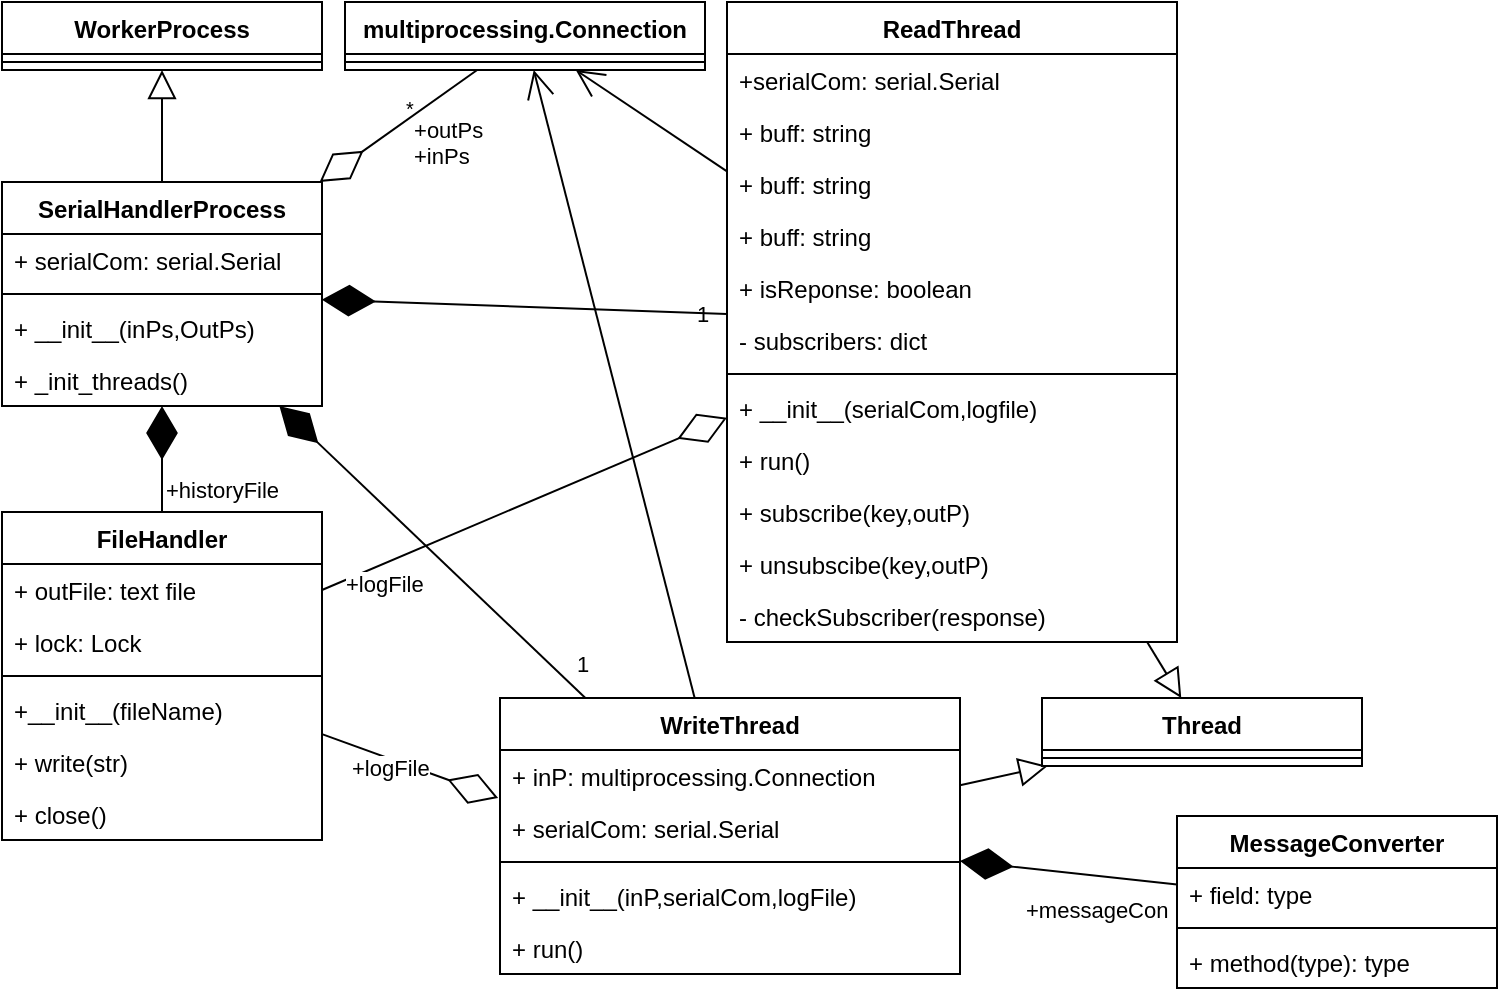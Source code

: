 <mxfile version="14.7.4" pages="5"><diagram name="SerialHandler" id="21HI7PJP-omjfzHXiSgL"><mxGraphModel dx="1422" dy="763" grid="0" gridSize="10" guides="1" tooltips="1" connect="1" arrows="1" fold="1" page="0" pageScale="1" pageWidth="850" pageHeight="1100" math="0" shadow="0"><root><mxCell id="EE4EWjLFY6xSKcne4vFu-0"/><mxCell id="EE4EWjLFY6xSKcne4vFu-1" parent="EE4EWjLFY6xSKcne4vFu-0"/><mxCell id="EE4EWjLFY6xSKcne4vFu-2" value="SerialHandlerProcess" style="swimlane;fontStyle=1;align=center;verticalAlign=top;childLayout=stackLayout;horizontal=1;startSize=26;horizontalStack=0;resizeParent=1;resizeParentMax=0;resizeLast=0;collapsible=1;marginBottom=0;" parent="EE4EWjLFY6xSKcne4vFu-1" vertex="1"><mxGeometry x="40" y="129" width="160" height="112" as="geometry"/></mxCell><mxCell id="EE4EWjLFY6xSKcne4vFu-3" value="+ serialCom: serial.Serial" style="text;strokeColor=none;fillColor=none;align=left;verticalAlign=top;spacingLeft=4;spacingRight=4;overflow=hidden;rotatable=0;points=[[0,0.5],[1,0.5]];portConstraint=eastwest;" parent="EE4EWjLFY6xSKcne4vFu-2" vertex="1"><mxGeometry y="26" width="160" height="26" as="geometry"/></mxCell><mxCell id="EE4EWjLFY6xSKcne4vFu-4" value="" style="line;strokeWidth=1;fillColor=none;align=left;verticalAlign=middle;spacingTop=-1;spacingLeft=3;spacingRight=3;rotatable=0;labelPosition=right;points=[];portConstraint=eastwest;" parent="EE4EWjLFY6xSKcne4vFu-2" vertex="1"><mxGeometry y="52" width="160" height="8" as="geometry"/></mxCell><mxCell id="GmjlD_TD7iWjGqgvbTfd-0" value="+ __init__(inPs,OutPs)" style="text;strokeColor=none;fillColor=none;align=left;verticalAlign=top;spacingLeft=4;spacingRight=4;overflow=hidden;rotatable=0;points=[[0,0.5],[1,0.5]];portConstraint=eastwest;labelBackgroundColor=none;" parent="EE4EWjLFY6xSKcne4vFu-2" vertex="1"><mxGeometry y="60" width="160" height="26" as="geometry"/></mxCell><mxCell id="EE4EWjLFY6xSKcne4vFu-5" value="+ _init_threads()" style="text;strokeColor=none;fillColor=none;align=left;verticalAlign=top;spacingLeft=4;spacingRight=4;overflow=hidden;rotatable=0;points=[[0,0.5],[1,0.5]];portConstraint=eastwest;" parent="EE4EWjLFY6xSKcne4vFu-2" vertex="1"><mxGeometry y="86" width="160" height="26" as="geometry"/></mxCell><mxCell id="EE4EWjLFY6xSKcne4vFu-6" value="WorkerProcess" style="swimlane;fontStyle=1;align=center;verticalAlign=top;childLayout=stackLayout;horizontal=1;startSize=26;horizontalStack=0;resizeParent=1;resizeParentMax=0;resizeLast=0;collapsible=1;marginBottom=0;" parent="EE4EWjLFY6xSKcne4vFu-1" vertex="1"><mxGeometry x="40" y="39" width="160" height="34" as="geometry"/></mxCell><mxCell id="EE4EWjLFY6xSKcne4vFu-8" value="" style="line;strokeWidth=1;fillColor=none;align=left;verticalAlign=middle;spacingTop=-1;spacingLeft=3;spacingRight=3;rotatable=0;labelPosition=right;points=[];portConstraint=eastwest;" parent="EE4EWjLFY6xSKcne4vFu-6" vertex="1"><mxGeometry y="26" width="160" height="8" as="geometry"/></mxCell><mxCell id="EE4EWjLFY6xSKcne4vFu-10" value="" style="endArrow=block;endFill=0;endSize=12;html=1;exitX=0.5;exitY=0;exitDx=0;exitDy=0;entryX=0.5;entryY=1;entryDx=0;entryDy=0;" parent="EE4EWjLFY6xSKcne4vFu-1" source="EE4EWjLFY6xSKcne4vFu-2" target="EE4EWjLFY6xSKcne4vFu-6" edge="1"><mxGeometry width="160" relative="1" as="geometry"><mxPoint x="40" y="270" as="sourcePoint"/><mxPoint x="200" y="270" as="targetPoint"/></mxGeometry></mxCell><mxCell id="EE4EWjLFY6xSKcne4vFu-11" value="FileHandler" style="swimlane;fontStyle=1;align=center;verticalAlign=top;childLayout=stackLayout;horizontal=1;startSize=26;horizontalStack=0;resizeParent=1;resizeParentMax=0;resizeLast=0;collapsible=1;marginBottom=0;" parent="EE4EWjLFY6xSKcne4vFu-1" vertex="1"><mxGeometry x="40" y="294" width="160" height="164" as="geometry"/></mxCell><mxCell id="EE4EWjLFY6xSKcne4vFu-12" value="+ outFile: text file" style="text;strokeColor=none;fillColor=none;align=left;verticalAlign=top;spacingLeft=4;spacingRight=4;overflow=hidden;rotatable=0;points=[[0,0.5],[1,0.5]];portConstraint=eastwest;" parent="EE4EWjLFY6xSKcne4vFu-11" vertex="1"><mxGeometry y="26" width="160" height="26" as="geometry"/></mxCell><mxCell id="EE4EWjLFY6xSKcne4vFu-15" value="+ lock: Lock" style="text;strokeColor=none;fillColor=none;align=left;verticalAlign=top;spacingLeft=4;spacingRight=4;overflow=hidden;rotatable=0;points=[[0,0.5],[1,0.5]];portConstraint=eastwest;" parent="EE4EWjLFY6xSKcne4vFu-11" vertex="1"><mxGeometry y="52" width="160" height="26" as="geometry"/></mxCell><mxCell id="EE4EWjLFY6xSKcne4vFu-13" value="" style="line;strokeWidth=1;fillColor=none;align=left;verticalAlign=middle;spacingTop=-1;spacingLeft=3;spacingRight=3;rotatable=0;labelPosition=right;points=[];portConstraint=eastwest;" parent="EE4EWjLFY6xSKcne4vFu-11" vertex="1"><mxGeometry y="78" width="160" height="8" as="geometry"/></mxCell><mxCell id="GmjlD_TD7iWjGqgvbTfd-3" value="+__init__(fileName)" style="text;strokeColor=none;fillColor=none;align=left;verticalAlign=top;spacingLeft=4;spacingRight=4;overflow=hidden;rotatable=0;points=[[0,0.5],[1,0.5]];portConstraint=eastwest;labelBackgroundColor=none;" parent="EE4EWjLFY6xSKcne4vFu-11" vertex="1"><mxGeometry y="86" width="160" height="26" as="geometry"/></mxCell><mxCell id="EE4EWjLFY6xSKcne4vFu-14" value="+ write(str)" style="text;strokeColor=none;fillColor=none;align=left;verticalAlign=top;spacingLeft=4;spacingRight=4;overflow=hidden;rotatable=0;points=[[0,0.5],[1,0.5]];portConstraint=eastwest;" parent="EE4EWjLFY6xSKcne4vFu-11" vertex="1"><mxGeometry y="112" width="160" height="26" as="geometry"/></mxCell><mxCell id="EE4EWjLFY6xSKcne4vFu-16" value="+ close()" style="text;strokeColor=none;fillColor=none;align=left;verticalAlign=top;spacingLeft=4;spacingRight=4;overflow=hidden;rotatable=0;points=[[0,0.5],[1,0.5]];portConstraint=eastwest;" parent="EE4EWjLFY6xSKcne4vFu-11" vertex="1"><mxGeometry y="138" width="160" height="26" as="geometry"/></mxCell><mxCell id="EE4EWjLFY6xSKcne4vFu-17" value="+historyFile" style="endArrow=none;endFill=0;endSize=24;html=1;exitX=0.5;exitY=1;exitDx=0;exitDy=0;labelPosition=right;verticalLabelPosition=bottom;align=left;verticalAlign=top;startArrow=diamondThin;startFill=1;startSize=24;" parent="EE4EWjLFY6xSKcne4vFu-1" source="EE4EWjLFY6xSKcne4vFu-2" target="EE4EWjLFY6xSKcne4vFu-11" edge="1"><mxGeometry x="0.094" width="160" relative="1" as="geometry"><mxPoint x="40" y="440" as="sourcePoint"/><mxPoint x="200" y="440" as="targetPoint"/><mxPoint as="offset"/></mxGeometry></mxCell><mxCell id="EE4EWjLFY6xSKcne4vFu-18" value="ReadThread" style="swimlane;fontStyle=1;align=center;verticalAlign=top;childLayout=stackLayout;horizontal=1;startSize=26;horizontalStack=0;resizeParent=1;resizeParentMax=0;resizeLast=0;collapsible=1;marginBottom=0;" parent="EE4EWjLFY6xSKcne4vFu-1" vertex="1"><mxGeometry x="402.5" y="39" width="225" height="320" as="geometry"/></mxCell><mxCell id="EE4EWjLFY6xSKcne4vFu-19" value="+serialCom: serial.Serial" style="text;strokeColor=none;fillColor=none;align=left;verticalAlign=top;spacingLeft=4;spacingRight=4;overflow=hidden;rotatable=0;points=[[0,0.5],[1,0.5]];portConstraint=eastwest;" parent="EE4EWjLFY6xSKcne4vFu-18" vertex="1"><mxGeometry y="26" width="225" height="26" as="geometry"/></mxCell><mxCell id="EE4EWjLFY6xSKcne4vFu-47" value="+ buff: string" style="text;strokeColor=none;fillColor=none;align=left;verticalAlign=top;spacingLeft=4;spacingRight=4;overflow=hidden;rotatable=0;points=[[0,0.5],[1,0.5]];portConstraint=eastwest;" parent="EE4EWjLFY6xSKcne4vFu-18" vertex="1"><mxGeometry y="52" width="225" height="26" as="geometry"/></mxCell><mxCell id="EE4EWjLFY6xSKcne4vFu-48" value="+ buff: string" style="text;strokeColor=none;fillColor=none;align=left;verticalAlign=top;spacingLeft=4;spacingRight=4;overflow=hidden;rotatable=0;points=[[0,0.5],[1,0.5]];portConstraint=eastwest;" parent="EE4EWjLFY6xSKcne4vFu-18" vertex="1"><mxGeometry y="78" width="225" height="26" as="geometry"/></mxCell><mxCell id="EE4EWjLFY6xSKcne4vFu-40" value="+ buff: string" style="text;strokeColor=none;fillColor=none;align=left;verticalAlign=top;spacingLeft=4;spacingRight=4;overflow=hidden;rotatable=0;points=[[0,0.5],[1,0.5]];portConstraint=eastwest;" parent="EE4EWjLFY6xSKcne4vFu-18" vertex="1"><mxGeometry y="104" width="225" height="26" as="geometry"/></mxCell><mxCell id="EE4EWjLFY6xSKcne4vFu-41" value="+ isReponse: boolean" style="text;strokeColor=none;fillColor=none;align=left;verticalAlign=top;spacingLeft=4;spacingRight=4;overflow=hidden;rotatable=0;points=[[0,0.5],[1,0.5]];portConstraint=eastwest;" parent="EE4EWjLFY6xSKcne4vFu-18" vertex="1"><mxGeometry y="130" width="225" height="26" as="geometry"/></mxCell><mxCell id="EE4EWjLFY6xSKcne4vFu-42" value="- subscribers: dict" style="text;strokeColor=none;fillColor=none;align=left;verticalAlign=top;spacingLeft=4;spacingRight=4;overflow=hidden;rotatable=0;points=[[0,0.5],[1,0.5]];portConstraint=eastwest;" parent="EE4EWjLFY6xSKcne4vFu-18" vertex="1"><mxGeometry y="156" width="225" height="26" as="geometry"/></mxCell><mxCell id="EE4EWjLFY6xSKcne4vFu-20" value="" style="line;strokeWidth=1;fillColor=none;align=left;verticalAlign=middle;spacingTop=-1;spacingLeft=3;spacingRight=3;rotatable=0;labelPosition=right;points=[];portConstraint=eastwest;" parent="EE4EWjLFY6xSKcne4vFu-18" vertex="1"><mxGeometry y="182" width="225" height="8" as="geometry"/></mxCell><mxCell id="GmjlD_TD7iWjGqgvbTfd-1" value="+ __init__(serialCom,logfile)" style="text;strokeColor=none;fillColor=none;align=left;verticalAlign=top;spacingLeft=4;spacingRight=4;overflow=hidden;rotatable=0;points=[[0,0.5],[1,0.5]];portConstraint=eastwest;labelBackgroundColor=none;" parent="EE4EWjLFY6xSKcne4vFu-18" vertex="1"><mxGeometry y="190" width="225" height="26" as="geometry"/></mxCell><mxCell id="EE4EWjLFY6xSKcne4vFu-21" value="+ run()" style="text;strokeColor=none;fillColor=none;align=left;verticalAlign=top;spacingLeft=4;spacingRight=4;overflow=hidden;rotatable=0;points=[[0,0.5],[1,0.5]];portConstraint=eastwest;" parent="EE4EWjLFY6xSKcne4vFu-18" vertex="1"><mxGeometry y="216" width="225" height="26" as="geometry"/></mxCell><mxCell id="EE4EWjLFY6xSKcne4vFu-43" value="+ subscribe(key,outP)" style="text;strokeColor=none;fillColor=none;align=left;verticalAlign=top;spacingLeft=4;spacingRight=4;overflow=hidden;rotatable=0;points=[[0,0.5],[1,0.5]];portConstraint=eastwest;" parent="EE4EWjLFY6xSKcne4vFu-18" vertex="1"><mxGeometry y="242" width="225" height="26" as="geometry"/></mxCell><mxCell id="EE4EWjLFY6xSKcne4vFu-44" value="+ unsubscibe(key,outP)" style="text;strokeColor=none;fillColor=none;align=left;verticalAlign=top;spacingLeft=4;spacingRight=4;overflow=hidden;rotatable=0;points=[[0,0.5],[1,0.5]];portConstraint=eastwest;" parent="EE4EWjLFY6xSKcne4vFu-18" vertex="1"><mxGeometry y="268" width="225" height="26" as="geometry"/></mxCell><mxCell id="EE4EWjLFY6xSKcne4vFu-46" value="- checkSubscriber(response)" style="text;strokeColor=none;fillColor=none;align=left;verticalAlign=top;spacingLeft=4;spacingRight=4;overflow=hidden;rotatable=0;points=[[0,0.5],[1,0.5]];portConstraint=eastwest;" parent="EE4EWjLFY6xSKcne4vFu-18" vertex="1"><mxGeometry y="294" width="225" height="26" as="geometry"/></mxCell><mxCell id="EE4EWjLFY6xSKcne4vFu-22" value="WriteThread" style="swimlane;fontStyle=1;align=center;verticalAlign=top;childLayout=stackLayout;horizontal=1;startSize=26;horizontalStack=0;resizeParent=1;resizeParentMax=0;resizeLast=0;collapsible=1;marginBottom=0;" parent="EE4EWjLFY6xSKcne4vFu-1" vertex="1"><mxGeometry x="289" y="387" width="230" height="138" as="geometry"/></mxCell><mxCell id="EE4EWjLFY6xSKcne4vFu-23" value="+ inP: multiprocessing.Connection" style="text;strokeColor=none;fillColor=none;align=left;verticalAlign=top;spacingLeft=4;spacingRight=4;overflow=hidden;rotatable=0;points=[[0,0.5],[1,0.5]];portConstraint=eastwest;" parent="EE4EWjLFY6xSKcne4vFu-22" vertex="1"><mxGeometry y="26" width="230" height="26" as="geometry"/></mxCell><mxCell id="EE4EWjLFY6xSKcne4vFu-37" value="+ serialCom: serial.Serial" style="text;strokeColor=none;fillColor=none;align=left;verticalAlign=top;spacingLeft=4;spacingRight=4;overflow=hidden;rotatable=0;points=[[0,0.5],[1,0.5]];portConstraint=eastwest;" parent="EE4EWjLFY6xSKcne4vFu-22" vertex="1"><mxGeometry y="52" width="230" height="26" as="geometry"/></mxCell><mxCell id="EE4EWjLFY6xSKcne4vFu-24" value="" style="line;strokeWidth=1;fillColor=none;align=left;verticalAlign=middle;spacingTop=-1;spacingLeft=3;spacingRight=3;rotatable=0;labelPosition=right;points=[];portConstraint=eastwest;" parent="EE4EWjLFY6xSKcne4vFu-22" vertex="1"><mxGeometry y="78" width="230" height="8" as="geometry"/></mxCell><mxCell id="GmjlD_TD7iWjGqgvbTfd-2" value="+ __init__(inP,serialCom,logFile)" style="text;strokeColor=none;fillColor=none;align=left;verticalAlign=top;spacingLeft=4;spacingRight=4;overflow=hidden;rotatable=0;points=[[0,0.5],[1,0.5]];portConstraint=eastwest;labelBackgroundColor=none;" parent="EE4EWjLFY6xSKcne4vFu-22" vertex="1"><mxGeometry y="86" width="230" height="26" as="geometry"/></mxCell><mxCell id="EE4EWjLFY6xSKcne4vFu-25" value="+ run()" style="text;strokeColor=none;fillColor=none;align=left;verticalAlign=top;spacingLeft=4;spacingRight=4;overflow=hidden;rotatable=0;points=[[0,0.5],[1,0.5]];portConstraint=eastwest;" parent="EE4EWjLFY6xSKcne4vFu-22" vertex="1"><mxGeometry y="112" width="230" height="26" as="geometry"/></mxCell><mxCell id="EE4EWjLFY6xSKcne4vFu-26" value="Thread" style="swimlane;fontStyle=1;align=center;verticalAlign=top;childLayout=stackLayout;horizontal=1;startSize=26;horizontalStack=0;resizeParent=1;resizeParentMax=0;resizeLast=0;collapsible=1;marginBottom=0;" parent="EE4EWjLFY6xSKcne4vFu-1" vertex="1"><mxGeometry x="560" y="387" width="160" height="34" as="geometry"/></mxCell><mxCell id="EE4EWjLFY6xSKcne4vFu-28" value="" style="line;strokeWidth=1;fillColor=none;align=left;verticalAlign=middle;spacingTop=-1;spacingLeft=3;spacingRight=3;rotatable=0;labelPosition=right;points=[];portConstraint=eastwest;" parent="EE4EWjLFY6xSKcne4vFu-26" vertex="1"><mxGeometry y="26" width="160" height="8" as="geometry"/></mxCell><mxCell id="EE4EWjLFY6xSKcne4vFu-31" value="+logFile" style="endArrow=none;endFill=0;endSize=24;html=1;exitX=-0.004;exitY=0.923;exitDx=0;exitDy=0;labelPosition=right;verticalLabelPosition=bottom;align=left;verticalAlign=top;exitPerimeter=0;startArrow=diamondThin;startFill=0;startSize=24;" parent="EE4EWjLFY6xSKcne4vFu-1" source="EE4EWjLFY6xSKcne4vFu-23" target="EE4EWjLFY6xSKcne4vFu-11" edge="1"><mxGeometry x="0.717" y="-1" width="160" relative="1" as="geometry"><mxPoint x="40" y="440" as="sourcePoint"/><mxPoint x="240" y="370" as="targetPoint"/><mxPoint as="offset"/></mxGeometry></mxCell><mxCell id="EE4EWjLFY6xSKcne4vFu-32" value="MessageConverter" style="swimlane;fontStyle=1;align=center;verticalAlign=top;childLayout=stackLayout;horizontal=1;startSize=26;horizontalStack=0;resizeParent=1;resizeParentMax=0;resizeLast=0;collapsible=1;marginBottom=0;" parent="EE4EWjLFY6xSKcne4vFu-1" vertex="1"><mxGeometry x="627.5" y="446" width="160" height="86" as="geometry"/></mxCell><mxCell id="EE4EWjLFY6xSKcne4vFu-33" value="+ field: type" style="text;strokeColor=none;fillColor=none;align=left;verticalAlign=top;spacingLeft=4;spacingRight=4;overflow=hidden;rotatable=0;points=[[0,0.5],[1,0.5]];portConstraint=eastwest;" parent="EE4EWjLFY6xSKcne4vFu-32" vertex="1"><mxGeometry y="26" width="160" height="26" as="geometry"/></mxCell><mxCell id="EE4EWjLFY6xSKcne4vFu-34" value="" style="line;strokeWidth=1;fillColor=none;align=left;verticalAlign=middle;spacingTop=-1;spacingLeft=3;spacingRight=3;rotatable=0;labelPosition=right;points=[];portConstraint=eastwest;" parent="EE4EWjLFY6xSKcne4vFu-32" vertex="1"><mxGeometry y="52" width="160" height="8" as="geometry"/></mxCell><mxCell id="EE4EWjLFY6xSKcne4vFu-35" value="+ method(type): type" style="text;strokeColor=none;fillColor=none;align=left;verticalAlign=top;spacingLeft=4;spacingRight=4;overflow=hidden;rotatable=0;points=[[0,0.5],[1,0.5]];portConstraint=eastwest;" parent="EE4EWjLFY6xSKcne4vFu-32" vertex="1"><mxGeometry y="60" width="160" height="26" as="geometry"/></mxCell><mxCell id="EE4EWjLFY6xSKcne4vFu-36" value="&lt;div&gt;+messageCon&lt;/div&gt;" style="endArrow=none;endFill=0;endSize=24;html=1;labelPosition=right;verticalLabelPosition=bottom;align=left;verticalAlign=top;startArrow=diamondThin;startFill=1;startSize=24;" parent="EE4EWjLFY6xSKcne4vFu-1" source="EE4EWjLFY6xSKcne4vFu-22" target="EE4EWjLFY6xSKcne4vFu-32" edge="1"><mxGeometry x="-0.412" y="-8" width="160" relative="1" as="geometry"><mxPoint x="144.5" y="440" as="sourcePoint"/><mxPoint x="304.5" y="440" as="targetPoint"/><mxPoint as="offset"/></mxGeometry></mxCell><mxCell id="EE4EWjLFY6xSKcne4vFu-38" value="&amp;nbsp;" style="text;html=1;resizable=0;points=[];autosize=1;align=left;verticalAlign=top;spacingTop=-4;" parent="EE4EWjLFY6xSKcne4vFu-1" vertex="1"><mxGeometry x="607.5" y="446" width="20" height="20" as="geometry"/></mxCell><mxCell id="EE4EWjLFY6xSKcne4vFu-39" value="+logFile" style="endArrow=none;endFill=0;endSize=24;html=1;labelPosition=right;verticalLabelPosition=bottom;align=left;verticalAlign=top;entryX=1;entryY=0.5;entryDx=0;entryDy=0;startArrow=diamondThin;startFill=0;startSize=24;" parent="EE4EWjLFY6xSKcne4vFu-1" source="EE4EWjLFY6xSKcne4vFu-18" target="EE4EWjLFY6xSKcne4vFu-12" edge="1"><mxGeometry x="0.865" y="-11" width="160" relative="1" as="geometry"><mxPoint x="289.08" y="246.998" as="sourcePoint"/><mxPoint x="210" y="391" as="targetPoint"/><mxPoint as="offset"/></mxGeometry></mxCell><mxCell id="EE4EWjLFY6xSKcne4vFu-50" value="" style="endArrow=block;endFill=0;endSize=12;html=1;" parent="EE4EWjLFY6xSKcne4vFu-1" source="EE4EWjLFY6xSKcne4vFu-18" target="EE4EWjLFY6xSKcne4vFu-26" edge="1"><mxGeometry width="160" relative="1" as="geometry"><mxPoint x="144.5" y="620" as="sourcePoint"/><mxPoint x="680" y="110" as="targetPoint"/></mxGeometry></mxCell><mxCell id="EE4EWjLFY6xSKcne4vFu-52" value="" style="endArrow=block;endFill=0;endSize=12;html=1;" parent="EE4EWjLFY6xSKcne4vFu-1" source="EE4EWjLFY6xSKcne4vFu-22" target="EE4EWjLFY6xSKcne4vFu-26" edge="1"><mxGeometry width="160" relative="1" as="geometry"><mxPoint x="144.5" y="620" as="sourcePoint"/><mxPoint x="730" y="120" as="targetPoint"/></mxGeometry></mxCell><mxCell id="44TkCoNyxGpBFNin7Wse-0" value="multiprocessing.Connection" style="swimlane;fontStyle=1;align=center;verticalAlign=top;childLayout=stackLayout;horizontal=1;startSize=26;horizontalStack=0;resizeParent=1;resizeParentMax=0;resizeLast=0;collapsible=1;marginBottom=0;" parent="EE4EWjLFY6xSKcne4vFu-1" vertex="1"><mxGeometry x="211.5" y="39" width="180" height="34" as="geometry"/></mxCell><mxCell id="44TkCoNyxGpBFNin7Wse-2" value="" style="line;strokeWidth=1;fillColor=none;align=left;verticalAlign=middle;spacingTop=-1;spacingLeft=3;spacingRight=3;rotatable=0;labelPosition=right;points=[];portConstraint=eastwest;" parent="44TkCoNyxGpBFNin7Wse-0" vertex="1"><mxGeometry y="26" width="180" height="8" as="geometry"/></mxCell><mxCell id="44TkCoNyxGpBFNin7Wse-11" value="" style="endArrow=open;endFill=1;endSize=12;html=1;" parent="EE4EWjLFY6xSKcne4vFu-1" source="EE4EWjLFY6xSKcne4vFu-18" target="44TkCoNyxGpBFNin7Wse-0" edge="1"><mxGeometry width="160" relative="1" as="geometry"><mxPoint x="210" y="239" as="sourcePoint"/><mxPoint x="330" y="190" as="targetPoint"/></mxGeometry></mxCell><mxCell id="44TkCoNyxGpBFNin7Wse-12" value="" style="endArrow=open;endFill=1;endSize=12;html=1;" parent="EE4EWjLFY6xSKcne4vFu-1" source="EE4EWjLFY6xSKcne4vFu-22" target="44TkCoNyxGpBFNin7Wse-0" edge="1"><mxGeometry width="160" relative="1" as="geometry"><mxPoint x="40" y="620" as="sourcePoint"/><mxPoint x="200" y="620" as="targetPoint"/></mxGeometry></mxCell><mxCell id="hgID6UsaNZn51ljynAEU-2" value="&lt;div&gt;+&lt;span&gt;outPs&lt;/span&gt;&lt;/div&gt;&lt;div&gt;&lt;span&gt;+inPs&lt;/span&gt;&lt;br&gt;&lt;/div&gt;" style="endArrow=diamondThin;endFill=0;html=1;align=left;verticalAlign=top;labelBackgroundColor=none;endSize=24;startArrow=none;startFill=0;startSize=24;" parent="EE4EWjLFY6xSKcne4vFu-1" source="44TkCoNyxGpBFNin7Wse-0" target="EE4EWjLFY6xSKcne4vFu-2" edge="1"><mxGeometry x="-0.22" y="-6" relative="1" as="geometry"><mxPoint x="166" y="563.012" as="sourcePoint"/><mxPoint x="165.96" y="490" as="targetPoint"/><mxPoint as="offset"/></mxGeometry></mxCell><mxCell id="hgID6UsaNZn51ljynAEU-3" value="&lt;div&gt;*&lt;br&gt;&lt;/div&gt;" style="resizable=0;html=1;align=left;verticalAlign=bottom;labelBackgroundColor=none;fontSize=10;" parent="hgID6UsaNZn51ljynAEU-2" connectable="0" vertex="1"><mxGeometry x="-1" relative="1" as="geometry"><mxPoint x="-37.5" y="27" as="offset"/></mxGeometry></mxCell><mxCell id="anQUGG-ho3H3yTK9DmSI-4" value="1" style="endArrow=diamondThin;endFill=1;endSize=24;html=1;labelBackgroundColor=none;" parent="EE4EWjLFY6xSKcne4vFu-1" source="EE4EWjLFY6xSKcne4vFu-18" target="EE4EWjLFY6xSKcne4vFu-2" edge="1"><mxGeometry x="-0.877" width="160" relative="1" as="geometry"><mxPoint x="40" y="560" as="sourcePoint"/><mxPoint x="200" y="560" as="targetPoint"/><mxPoint as="offset"/></mxGeometry></mxCell><mxCell id="anQUGG-ho3H3yTK9DmSI-5" value="1" style="endArrow=diamondThin;endFill=1;endSize=24;html=1;labelBackgroundColor=none;" parent="EE4EWjLFY6xSKcne4vFu-1" source="EE4EWjLFY6xSKcne4vFu-22" target="EE4EWjLFY6xSKcne4vFu-2" edge="1"><mxGeometry x="-0.877" y="-11" width="160" relative="1" as="geometry"><mxPoint x="40" y="560" as="sourcePoint"/><mxPoint x="200" y="560" as="targetPoint"/><mxPoint as="offset"/></mxGeometry></mxCell></root></mxGraphModel></diagram><diagram name="CameraProcess" id="jzyZOSIZzq0mIr8J3hMq"><mxGraphModel dx="1422" dy="763" grid="0" gridSize="10" guides="1" tooltips="1" connect="1" arrows="1" fold="1" page="0" pageScale="1" pageWidth="850" pageHeight="1100" math="0" shadow="0"><root><mxCell id="Bdgf6NvdYp58yKLVOaXh-0"/><mxCell id="Bdgf6NvdYp58yKLVOaXh-1" parent="Bdgf6NvdYp58yKLVOaXh-0"/><mxCell id="Bdgf6NvdYp58yKLVOaXh-2" value="CameraProcess" style="swimlane;fontStyle=1;align=center;verticalAlign=top;childLayout=stackLayout;horizontal=1;startSize=26;horizontalStack=0;resizeParent=1;resizeParentMax=0;resizeLast=0;collapsible=1;marginBottom=0;" parent="Bdgf6NvdYp58yKLVOaXh-1" vertex="1"><mxGeometry x="30" y="105" width="160" height="86" as="geometry"/></mxCell><mxCell id="Bdgf6NvdYp58yKLVOaXh-4" value="" style="line;strokeWidth=1;fillColor=none;align=left;verticalAlign=middle;spacingTop=-1;spacingLeft=3;spacingRight=3;rotatable=0;labelPosition=right;points=[];portConstraint=eastwest;" parent="Bdgf6NvdYp58yKLVOaXh-2" vertex="1"><mxGeometry y="26" width="160" height="8" as="geometry"/></mxCell><mxCell id="wgJNfnOnC3MtF08HBUZB-1" value="+ __init__(inPs,outPs)" style="text;strokeColor=none;fillColor=none;align=left;verticalAlign=top;spacingLeft=4;spacingRight=4;overflow=hidden;rotatable=0;points=[[0,0.5],[1,0.5]];portConstraint=eastwest;labelBackgroundColor=none;" parent="Bdgf6NvdYp58yKLVOaXh-2" vertex="1"><mxGeometry y="34" width="160" height="26" as="geometry"/></mxCell><mxCell id="Bdgf6NvdYp58yKLVOaXh-5" value="+_init_threads()" style="text;strokeColor=none;fillColor=none;align=left;verticalAlign=top;spacingLeft=4;spacingRight=4;overflow=hidden;rotatable=0;points=[[0,0.5],[1,0.5]];portConstraint=eastwest;" parent="Bdgf6NvdYp58yKLVOaXh-2" vertex="1"><mxGeometry y="60" width="160" height="26" as="geometry"/></mxCell><mxCell id="ZfgejH_oatEeapPqE81D-0" value="WorkerProcess" style="swimlane;fontStyle=1;align=center;verticalAlign=top;childLayout=stackLayout;horizontal=1;startSize=26;horizontalStack=0;resizeParent=1;resizeParentMax=0;resizeLast=0;collapsible=1;marginBottom=0;" parent="Bdgf6NvdYp58yKLVOaXh-1" vertex="1"><mxGeometry x="30" y="38" width="160" height="34" as="geometry"/></mxCell><mxCell id="ZfgejH_oatEeapPqE81D-1" value="" style="line;strokeWidth=1;fillColor=none;align=left;verticalAlign=middle;spacingTop=-1;spacingLeft=3;spacingRight=3;rotatable=0;labelPosition=right;points=[];portConstraint=eastwest;" parent="ZfgejH_oatEeapPqE81D-0" vertex="1"><mxGeometry y="26" width="160" height="8" as="geometry"/></mxCell><mxCell id="IYMOL7zKQAUDQGLJ0KRa-0" value="multiprocessing.Connection" style="swimlane;fontStyle=1;align=center;verticalAlign=top;childLayout=stackLayout;horizontal=1;startSize=26;horizontalStack=0;resizeParent=1;resizeParentMax=0;resizeLast=0;collapsible=1;marginBottom=0;" parent="Bdgf6NvdYp58yKLVOaXh-1" vertex="1"><mxGeometry x="20" y="317" width="180" height="34" as="geometry"/></mxCell><mxCell id="IYMOL7zKQAUDQGLJ0KRa-1" value="" style="line;strokeWidth=1;fillColor=none;align=left;verticalAlign=middle;spacingTop=-1;spacingLeft=3;spacingRight=3;rotatable=0;labelPosition=right;points=[];portConstraint=eastwest;" parent="IYMOL7zKQAUDQGLJ0KRa-0" vertex="1"><mxGeometry y="26" width="180" height="8" as="geometry"/></mxCell><mxCell id="IYMOL7zKQAUDQGLJ0KRa-2" value="" style="endArrow=block;endFill=0;endSize=12;html=1;exitX=0.5;exitY=0;exitDx=0;exitDy=0;entryX=0.5;entryY=1;entryDx=0;entryDy=0;" parent="Bdgf6NvdYp58yKLVOaXh-1" source="Bdgf6NvdYp58yKLVOaXh-2" target="ZfgejH_oatEeapPqE81D-0" edge="1"><mxGeometry width="160" relative="1" as="geometry"><mxPoint x="30" y="250" as="sourcePoint"/><mxPoint x="190" y="250" as="targetPoint"/></mxGeometry></mxCell><mxCell id="Guq9xILeaw0V2ceIheMr-0" value="ThreadWithStop" style="swimlane;fontStyle=1;align=center;verticalAlign=top;childLayout=stackLayout;horizontal=1;startSize=26;horizontalStack=0;resizeParent=1;resizeParentMax=0;resizeLast=0;collapsible=1;marginBottom=0;" parent="Bdgf6NvdYp58yKLVOaXh-1" vertex="1"><mxGeometry x="250" y="38" width="160" height="86" as="geometry"/></mxCell><mxCell id="Guq9xILeaw0V2ceIheMr-1" value="# running:boolean" style="text;strokeColor=none;fillColor=none;align=left;verticalAlign=top;spacingLeft=4;spacingRight=4;overflow=hidden;rotatable=0;points=[[0,0.5],[1,0.5]];portConstraint=eastwest;" parent="Guq9xILeaw0V2ceIheMr-0" vertex="1"><mxGeometry y="26" width="160" height="26" as="geometry"/></mxCell><mxCell id="Guq9xILeaw0V2ceIheMr-2" value="" style="line;strokeWidth=1;fillColor=none;align=left;verticalAlign=middle;spacingTop=-1;spacingLeft=3;spacingRight=3;rotatable=0;labelPosition=right;points=[];portConstraint=eastwest;" parent="Guq9xILeaw0V2ceIheMr-0" vertex="1"><mxGeometry y="52" width="160" height="8" as="geometry"/></mxCell><mxCell id="Guq9xILeaw0V2ceIheMr-3" value="+ stop()" style="text;strokeColor=none;fillColor=none;align=left;verticalAlign=top;spacingLeft=4;spacingRight=4;overflow=hidden;rotatable=0;points=[[0,0.5],[1,0.5]];portConstraint=eastwest;" parent="Guq9xILeaw0V2ceIheMr-0" vertex="1"><mxGeometry y="60" width="160" height="26" as="geometry"/></mxCell><mxCell id="-NWAR0ZlMhXomaMAm1Vv-0" value="" style="endArrow=block;endFill=0;endSize=12;html=1;exitX=0.5;exitY=0;exitDx=0;exitDy=0;entryX=0.5;entryY=1;entryDx=0;entryDy=0;" parent="Bdgf6NvdYp58yKLVOaXh-1" source="Guq9xILeaw0V2ceIheMr-4" target="Guq9xILeaw0V2ceIheMr-0" edge="1"><mxGeometry width="160" relative="1" as="geometry"><mxPoint x="120" y="180" as="sourcePoint"/><mxPoint x="120" y="82" as="targetPoint"/></mxGeometry></mxCell><mxCell id="-NWAR0ZlMhXomaMAm1Vv-16" value="&lt;div&gt;+&lt;span style=&quot;&quot;&gt;outPs&lt;/span&gt;&lt;/div&gt;&lt;div&gt;&lt;span style=&quot;&quot;&gt;&lt;/span&gt;&lt;/div&gt;" style="endArrow=diamondThin;endFill=0;html=1;align=left;verticalAlign=top;labelBackgroundColor=none;endSize=24;startArrow=none;startFill=0;startSize=24;" parent="Bdgf6NvdYp58yKLVOaXh-1" source="IYMOL7zKQAUDQGLJ0KRa-0" target="Guq9xILeaw0V2ceIheMr-4" edge="1"><mxGeometry x="-0.377" y="10" relative="1" as="geometry"><mxPoint x="20" y="360" as="sourcePoint"/><mxPoint x="200" y="260" as="targetPoint"/><mxPoint as="offset"/></mxGeometry></mxCell><mxCell id="-NWAR0ZlMhXomaMAm1Vv-17" value="&lt;div&gt;*&lt;br&gt;&lt;/div&gt;" style="resizable=0;html=1;align=left;verticalAlign=bottom;labelBackgroundColor=#ffffff;fontSize=10;" parent="-NWAR0ZlMhXomaMAm1Vv-16" connectable="0" vertex="1"><mxGeometry x="-1" relative="1" as="geometry"><mxPoint x="20" y="-14" as="offset"/></mxGeometry></mxCell><mxCell id="-NWAR0ZlMhXomaMAm1Vv-19" value="" style="group" parent="Bdgf6NvdYp58yKLVOaXh-1" vertex="1" connectable="0"><mxGeometry x="250" y="174" width="160" height="164" as="geometry"/></mxCell><mxCell id="Guq9xILeaw0V2ceIheMr-4" value="CameraThread" style="swimlane;fontStyle=1;align=center;verticalAlign=top;childLayout=stackLayout;horizontal=1;startSize=26;horizontalStack=0;resizeParent=1;resizeParentMax=0;resizeLast=0;collapsible=1;marginBottom=0;" parent="-NWAR0ZlMhXomaMAm1Vv-19" vertex="1"><mxGeometry width="160" height="190" as="geometry"/></mxCell><mxCell id="Guq9xILeaw0V2ceIheMr-5" value="# _stream: io.BytesIO" style="text;strokeColor=none;fillColor=none;align=left;verticalAlign=top;spacingLeft=4;spacingRight=4;overflow=hidden;rotatable=0;points=[[0,0.5],[1,0.5]];portConstraint=eastwest;" parent="Guq9xILeaw0V2ceIheMr-4" vertex="1"><mxGeometry y="26" width="160" height="26" as="geometry"/></mxCell><mxCell id="Guq9xILeaw0V2ceIheMr-6" value="" style="line;strokeWidth=1;fillColor=none;align=left;verticalAlign=middle;spacingTop=-1;spacingLeft=3;spacingRight=3;rotatable=0;labelPosition=right;points=[];portConstraint=eastwest;" parent="Guq9xILeaw0V2ceIheMr-4" vertex="1"><mxGeometry y="52" width="160" height="8" as="geometry"/></mxCell><mxCell id="wgJNfnOnC3MtF08HBUZB-0" value="+ __init__(outPs)" style="text;strokeColor=none;fillColor=none;align=left;verticalAlign=top;spacingLeft=4;spacingRight=4;overflow=hidden;rotatable=0;points=[[0,0.5],[1,0.5]];portConstraint=eastwest;labelBackgroundColor=none;" parent="Guq9xILeaw0V2ceIheMr-4" vertex="1"><mxGeometry y="60" width="160" height="26" as="geometry"/></mxCell><mxCell id="Guq9xILeaw0V2ceIheMr-7" value="# _init_camera()" style="text;strokeColor=none;fillColor=none;align=left;verticalAlign=top;spacingLeft=4;spacingRight=4;overflow=hidden;rotatable=0;points=[[0,0.5],[1,0.5]];portConstraint=eastwest;" parent="Guq9xILeaw0V2ceIheMr-4" vertex="1"><mxGeometry y="86" width="160" height="26" as="geometry"/></mxCell><mxCell id="-NWAR0ZlMhXomaMAm1Vv-1" value="# _get_timestamp():string" style="text;strokeColor=none;fillColor=none;align=left;verticalAlign=top;spacingLeft=4;spacingRight=4;overflow=hidden;rotatable=0;points=[[0,0.5],[1,0.5]];portConstraint=eastwest;" parent="Guq9xILeaw0V2ceIheMr-4" vertex="1"><mxGeometry y="112" width="160" height="26" as="geometry"/></mxCell><mxCell id="-NWAR0ZlMhXomaMAm1Vv-4" value="+ run()" style="text;strokeColor=none;fillColor=none;align=left;verticalAlign=top;spacingLeft=4;spacingRight=4;overflow=hidden;rotatable=0;points=[[0,0.5],[1,0.5]];portConstraint=eastwest;" parent="Guq9xILeaw0V2ceIheMr-4" vertex="1"><mxGeometry y="138" width="160" height="26" as="geometry"/></mxCell><mxCell id="-NWAR0ZlMhXomaMAm1Vv-3" value="# _streams()" style="text;strokeColor=none;fillColor=none;align=left;verticalAlign=top;spacingLeft=4;spacingRight=4;overflow=hidden;rotatable=0;points=[[0,0.5],[1,0.5]];portConstraint=eastwest;" parent="Guq9xILeaw0V2ceIheMr-4" vertex="1"><mxGeometry y="164" width="160" height="26" as="geometry"/></mxCell><mxCell id="-NWAR0ZlMhXomaMAm1Vv-20" value="&lt;div&gt;+&lt;span style=&quot;background-color: transparent&quot;&gt;outPs&lt;/span&gt;&lt;/div&gt;&lt;div&gt;&lt;span style=&quot;background-color: transparent&quot;&gt;+inPs&lt;/span&gt;&lt;br&gt;&lt;/div&gt;" style="endArrow=diamondThin;endFill=0;html=1;align=left;verticalAlign=top;labelBackgroundColor=#ffffff;endSize=24;startArrow=none;startFill=0;startSize=24;" parent="Bdgf6NvdYp58yKLVOaXh-1" source="IYMOL7zKQAUDQGLJ0KRa-0" target="Bdgf6NvdYp58yKLVOaXh-2" edge="1"><mxGeometry x="-0.342" y="-1" relative="1" as="geometry"><mxPoint x="111" y="304" as="sourcePoint"/><mxPoint x="260" y="266" as="targetPoint"/><mxPoint as="offset"/></mxGeometry></mxCell><mxCell id="-NWAR0ZlMhXomaMAm1Vv-21" value="&lt;div&gt;*&lt;br&gt;&lt;/div&gt;" style="resizable=0;html=1;align=left;verticalAlign=bottom;labelBackgroundColor=#ffffff;fontSize=10;" parent="-NWAR0ZlMhXomaMAm1Vv-20" connectable="0" vertex="1"><mxGeometry x="-1" relative="1" as="geometry"><mxPoint x="-10" y="-14" as="offset"/></mxGeometry></mxCell><mxCell id="nZf8MKyYnk6aNZOQoesb-1" value="picamera.Picamera" style="swimlane;fontStyle=1;align=center;verticalAlign=top;childLayout=stackLayout;horizontal=1;startSize=26;horizontalStack=0;resizeParent=1;resizeParentMax=0;resizeLast=0;collapsible=1;marginBottom=0;labelBackgroundColor=none;" parent="Bdgf6NvdYp58yKLVOaXh-1" vertex="1"><mxGeometry x="430" y="131" width="160" height="34" as="geometry"/></mxCell><mxCell id="nZf8MKyYnk6aNZOQoesb-3" value="" style="line;strokeWidth=1;fillColor=none;align=left;verticalAlign=middle;spacingTop=-1;spacingLeft=3;spacingRight=3;rotatable=0;labelPosition=right;points=[];portConstraint=eastwest;" parent="nZf8MKyYnk6aNZOQoesb-1" vertex="1"><mxGeometry y="26" width="160" height="8" as="geometry"/></mxCell><mxCell id="nZf8MKyYnk6aNZOQoesb-7" value="&lt;div&gt;+&lt;span&gt;camera&lt;/span&gt;&lt;/div&gt;&lt;div&gt;&lt;span&gt;&lt;/span&gt;&lt;/div&gt;" style="endArrow=none;endFill=0;html=1;align=left;verticalAlign=top;labelBackgroundColor=none;endSize=6;startArrow=diamondThin;startFill=1;startSize=24;entryX=0.25;entryY=1;entryDx=0;entryDy=0;" parent="Bdgf6NvdYp58yKLVOaXh-1" source="Guq9xILeaw0V2ceIheMr-4" target="nZf8MKyYnk6aNZOQoesb-1" edge="1"><mxGeometry x="0.551" y="9" relative="1" as="geometry"><mxPoint x="500.0" y="244" as="sourcePoint"/><mxPoint x="517" y="190" as="targetPoint"/><mxPoint as="offset"/></mxGeometry></mxCell><mxCell id="TJ2UWj2WxYbjQ8bx4Igh-3" value="" style="endArrow=diamondThin;endFill=1;html=1;align=left;verticalAlign=top;labelBackgroundColor=none;endSize=24;" parent="Bdgf6NvdYp58yKLVOaXh-1" source="Guq9xILeaw0V2ceIheMr-4" target="Bdgf6NvdYp58yKLVOaXh-2" edge="1"><mxGeometry x="0.062" y="15" relative="1" as="geometry"><mxPoint x="20" y="390" as="sourcePoint"/><mxPoint x="180" y="390" as="targetPoint"/><mxPoint as="offset"/></mxGeometry></mxCell><mxCell id="TJ2UWj2WxYbjQ8bx4Igh-4" value="1" style="resizable=0;html=1;align=left;verticalAlign=bottom;labelBackgroundColor=#ffffff;fontSize=10;" parent="TJ2UWj2WxYbjQ8bx4Igh-3" connectable="0" vertex="1"><mxGeometry x="-1" relative="1" as="geometry"><mxPoint x="-20" y="-5" as="offset"/></mxGeometry></mxCell></root></mxGraphModel></diagram><diagram name="CameraStreamer" id="aDm6gpN7D_6uSx1OFlwm"><mxGraphModel dx="1422" dy="763" grid="0" gridSize="10" guides="1" tooltips="1" connect="1" arrows="1" fold="1" page="0" pageScale="1" pageWidth="850" pageHeight="1100" math="0" shadow="0"><root><mxCell id="8Nc5497s4BRFDi54xACw-0"/><mxCell id="8Nc5497s4BRFDi54xACw-1" parent="8Nc5497s4BRFDi54xACw-0"/><mxCell id="QpmsDckGExgrnMRRpzU0-0" value="CameraSteamerProcess" style="swimlane;fontStyle=1;align=center;verticalAlign=top;childLayout=stackLayout;horizontal=1;startSize=26;horizontalStack=0;resizeParent=1;resizeParentMax=0;resizeLast=0;collapsible=1;marginBottom=0;labelBackgroundColor=none;" parent="8Nc5497s4BRFDi54xACw-1" vertex="1"><mxGeometry x="40" y="140" width="160" height="216" as="geometry"/></mxCell><mxCell id="QpmsDckGExgrnMRRpzU0-1" value="+serverIp: string" style="text;strokeColor=none;fillColor=none;align=left;verticalAlign=top;spacingLeft=4;spacingRight=4;overflow=hidden;rotatable=0;points=[[0,0.5],[1,0.5]];portConstraint=eastwest;" parent="QpmsDckGExgrnMRRpzU0-0" vertex="1"><mxGeometry y="26" width="160" height="26" as="geometry"/></mxCell><mxCell id="iUT2C1RQkasrunWLEt97-2" value="+port: int" style="text;strokeColor=none;fillColor=none;align=left;verticalAlign=top;spacingLeft=4;spacingRight=4;overflow=hidden;rotatable=0;points=[[0,0.5],[1,0.5]];portConstraint=eastwest;labelBackgroundColor=none;" parent="QpmsDckGExgrnMRRpzU0-0" vertex="1"><mxGeometry y="52" width="160" height="26" as="geometry"/></mxCell><mxCell id="QpmsDckGExgrnMRRpzU0-2" value="" style="line;strokeWidth=1;fillColor=none;align=left;verticalAlign=middle;spacingTop=-1;spacingLeft=3;spacingRight=3;rotatable=0;labelPosition=right;points=[];portConstraint=eastwest;" parent="QpmsDckGExgrnMRRpzU0-0" vertex="1"><mxGeometry y="78" width="160" height="8" as="geometry"/></mxCell><mxCell id="SCt8cicD2RgLZV0KXnAY-0" value="+ __init__(inPs,outPs)" style="text;strokeColor=none;fillColor=none;align=left;verticalAlign=top;spacingLeft=4;spacingRight=4;overflow=hidden;rotatable=0;points=[[0,0.5],[1,0.5]];portConstraint=eastwest;labelBackgroundColor=none;" parent="QpmsDckGExgrnMRRpzU0-0" vertex="1"><mxGeometry y="86" width="160" height="26" as="geometry"/></mxCell><mxCell id="QpmsDckGExgrnMRRpzU0-3" value="+ run()" style="text;strokeColor=none;fillColor=none;align=left;verticalAlign=top;spacingLeft=4;spacingRight=4;overflow=hidden;rotatable=0;points=[[0,0.5],[1,0.5]];portConstraint=eastwest;" parent="QpmsDckGExgrnMRRpzU0-0" vertex="1"><mxGeometry y="112" width="160" height="26" as="geometry"/></mxCell><mxCell id="iUT2C1RQkasrunWLEt97-3" value="#_init_threads()" style="text;strokeColor=none;fillColor=none;align=left;verticalAlign=top;spacingLeft=4;spacingRight=4;overflow=hidden;rotatable=0;points=[[0,0.5],[1,0.5]];portConstraint=eastwest;labelBackgroundColor=none;" parent="QpmsDckGExgrnMRRpzU0-0" vertex="1"><mxGeometry y="138" width="160" height="26" as="geometry"/></mxCell><mxCell id="iUT2C1RQkasrunWLEt97-5" value="#_init_socket()" style="text;strokeColor=none;fillColor=none;align=left;verticalAlign=top;spacingLeft=4;spacingRight=4;overflow=hidden;rotatable=0;points=[[0,0.5],[1,0.5]];portConstraint=eastwest;labelBackgroundColor=none;" parent="QpmsDckGExgrnMRRpzU0-0" vertex="1"><mxGeometry y="164" width="160" height="26" as="geometry"/></mxCell><mxCell id="iUT2C1RQkasrunWLEt97-6" value="# _send_thread(InP)" style="text;strokeColor=none;fillColor=none;align=left;verticalAlign=top;spacingLeft=4;spacingRight=4;overflow=hidden;rotatable=0;points=[[0,0.5],[1,0.5]];portConstraint=eastwest;labelBackgroundColor=none;" parent="QpmsDckGExgrnMRRpzU0-0" vertex="1"><mxGeometry y="190" width="160" height="26" as="geometry"/></mxCell><mxCell id="QpmsDckGExgrnMRRpzU0-4" value="CameraReceiverProcess" style="swimlane;fontStyle=1;align=center;verticalAlign=top;childLayout=stackLayout;horizontal=1;startSize=26;horizontalStack=0;resizeParent=1;resizeParentMax=0;resizeLast=0;collapsible=1;marginBottom=0;labelBackgroundColor=none;" parent="8Nc5497s4BRFDi54xACw-1" vertex="1"><mxGeometry x="230" y="140" width="160" height="242" as="geometry"/></mxCell><mxCell id="iUT2C1RQkasrunWLEt97-10" value="+port: int" style="text;strokeColor=none;fillColor=none;align=left;verticalAlign=top;spacingLeft=4;spacingRight=4;overflow=hidden;rotatable=0;points=[[0,0.5],[1,0.5]];portConstraint=eastwest;labelBackgroundColor=none;" parent="QpmsDckGExgrnMRRpzU0-4" vertex="1"><mxGeometry y="26" width="160" height="26" as="geometry"/></mxCell><mxCell id="iUT2C1RQkasrunWLEt97-9" value="+serverIp: string" style="text;strokeColor=none;fillColor=none;align=left;verticalAlign=top;spacingLeft=4;spacingRight=4;overflow=hidden;rotatable=0;points=[[0,0.5],[1,0.5]];portConstraint=eastwest;" parent="QpmsDckGExgrnMRRpzU0-4" vertex="1"><mxGeometry y="52" width="160" height="26" as="geometry"/></mxCell><mxCell id="QpmsDckGExgrnMRRpzU0-5" value="+ imgSize: tuple" style="text;strokeColor=none;fillColor=none;align=left;verticalAlign=top;spacingLeft=4;spacingRight=4;overflow=hidden;rotatable=0;points=[[0,0.5],[1,0.5]];portConstraint=eastwest;" parent="QpmsDckGExgrnMRRpzU0-4" vertex="1"><mxGeometry y="78" width="160" height="26" as="geometry"/></mxCell><mxCell id="QpmsDckGExgrnMRRpzU0-6" value="" style="line;strokeWidth=1;fillColor=none;align=left;verticalAlign=middle;spacingTop=-1;spacingLeft=3;spacingRight=3;rotatable=0;labelPosition=right;points=[];portConstraint=eastwest;" parent="QpmsDckGExgrnMRRpzU0-4" vertex="1"><mxGeometry y="104" width="160" height="8" as="geometry"/></mxCell><mxCell id="SCt8cicD2RgLZV0KXnAY-1" value="+ __init__(inPs,outPs)" style="text;strokeColor=none;fillColor=none;align=left;verticalAlign=top;spacingLeft=4;spacingRight=4;overflow=hidden;rotatable=0;points=[[0,0.5],[1,0.5]];portConstraint=eastwest;labelBackgroundColor=none;" parent="QpmsDckGExgrnMRRpzU0-4" vertex="1"><mxGeometry y="112" width="160" height="26" as="geometry"/></mxCell><mxCell id="iUT2C1RQkasrunWLEt97-13" value="#_init_socket()" style="text;strokeColor=none;fillColor=none;align=left;verticalAlign=top;spacingLeft=4;spacingRight=4;overflow=hidden;rotatable=0;points=[[0,0.5],[1,0.5]];portConstraint=eastwest;labelBackgroundColor=none;" parent="QpmsDckGExgrnMRRpzU0-4" vertex="1"><mxGeometry y="138" width="160" height="26" as="geometry"/></mxCell><mxCell id="iUT2C1RQkasrunWLEt97-12" value="#_init_threads()" style="text;strokeColor=none;fillColor=none;align=left;verticalAlign=top;spacingLeft=4;spacingRight=4;overflow=hidden;rotatable=0;points=[[0,0.5],[1,0.5]];portConstraint=eastwest;labelBackgroundColor=none;" parent="QpmsDckGExgrnMRRpzU0-4" vertex="1"><mxGeometry y="164" width="160" height="26" as="geometry"/></mxCell><mxCell id="iUT2C1RQkasrunWLEt97-11" value="+ run()" style="text;strokeColor=none;fillColor=none;align=left;verticalAlign=top;spacingLeft=4;spacingRight=4;overflow=hidden;rotatable=0;points=[[0,0.5],[1,0.5]];portConstraint=eastwest;" parent="QpmsDckGExgrnMRRpzU0-4" vertex="1"><mxGeometry y="190" width="160" height="26" as="geometry"/></mxCell><mxCell id="iUT2C1RQkasrunWLEt97-14" value="#_read_stream(outPs)" style="text;strokeColor=none;fillColor=none;align=left;verticalAlign=top;spacingLeft=4;spacingRight=4;overflow=hidden;rotatable=0;points=[[0,0.5],[1,0.5]];portConstraint=eastwest;labelBackgroundColor=none;" parent="QpmsDckGExgrnMRRpzU0-4" vertex="1"><mxGeometry y="216" width="160" height="26" as="geometry"/></mxCell><UserObject label="WorkerProcess" id="L06M2JnCzX8pg0-bim8S-0"><mxCell style="swimlane;fontStyle=1;align=center;verticalAlign=top;childLayout=stackLayout;horizontal=1;startSize=26;horizontalStack=0;resizeParent=1;resizeParentMax=0;resizeLast=0;collapsible=1;marginBottom=0;" parent="8Nc5497s4BRFDi54xACw-1" vertex="1"><mxGeometry x="135" y="36" width="160" height="34" as="geometry"/></mxCell></UserObject><mxCell id="L06M2JnCzX8pg0-bim8S-1" value="" style="line;strokeWidth=1;fillColor=none;align=left;verticalAlign=middle;spacingTop=-1;spacingLeft=3;spacingRight=3;rotatable=0;labelPosition=right;points=[];portConstraint=eastwest;" parent="L06M2JnCzX8pg0-bim8S-0" vertex="1"><mxGeometry y="26" width="160" height="8" as="geometry"/></mxCell><mxCell id="iUT2C1RQkasrunWLEt97-7" value="" style="endArrow=block;endFill=0;endSize=12;html=1;labelBackgroundColor=none;" parent="8Nc5497s4BRFDi54xACw-1" source="QpmsDckGExgrnMRRpzU0-0" target="L06M2JnCzX8pg0-bim8S-0" edge="1"><mxGeometry width="160" relative="1" as="geometry"><mxPoint x="40" y="350" as="sourcePoint"/><mxPoint x="200" y="350" as="targetPoint"/></mxGeometry></mxCell><mxCell id="iUT2C1RQkasrunWLEt97-8" value="" style="endArrow=block;endFill=0;endSize=12;html=1;labelBackgroundColor=none;" parent="8Nc5497s4BRFDi54xACw-1" source="QpmsDckGExgrnMRRpzU0-4" target="L06M2JnCzX8pg0-bim8S-0" edge="1"><mxGeometry width="160" relative="1" as="geometry"><mxPoint x="130" y="150" as="sourcePoint"/><mxPoint x="130" y="80" as="targetPoint"/></mxGeometry></mxCell></root></mxGraphModel></diagram><diagram name="RemoteControl" id="WmEcREUVZm7t6IOJKs9a"><mxGraphModel dx="1422" dy="763" grid="0" gridSize="10" guides="1" tooltips="1" connect="1" arrows="1" fold="1" page="0" pageScale="1" pageWidth="850" pageHeight="1100" math="0" shadow="0"><root><mxCell id="XbcBhylUuq0rGze-xW5P-0"/><mxCell id="XbcBhylUuq0rGze-xW5P-1" parent="XbcBhylUuq0rGze-xW5P-0"/><mxCell id="XbcBhylUuq0rGze-xW5P-2" value="RemoteControlReceiverProcess" style="swimlane;fontStyle=1;align=center;verticalAlign=top;childLayout=stackLayout;horizontal=1;startSize=26;horizontalStack=0;resizeParent=1;resizeParentMax=0;resizeLast=0;collapsible=1;marginBottom=0;labelBackgroundColor=none;" parent="XbcBhylUuq0rGze-xW5P-1" vertex="1"><mxGeometry x="59" y="109" width="211" height="216" as="geometry"/></mxCell><mxCell id="2DpLYWii64JUZwA2kA11-1" value="+serverIp: string" style="text;strokeColor=none;fillColor=none;align=left;verticalAlign=top;spacingLeft=4;spacingRight=4;overflow=hidden;rotatable=0;points=[[0,0.5],[1,0.5]];portConstraint=eastwest;" parent="XbcBhylUuq0rGze-xW5P-2" vertex="1"><mxGeometry y="26" width="211" height="26" as="geometry"/></mxCell><mxCell id="2DpLYWii64JUZwA2kA11-0" value="+port: int" style="text;strokeColor=none;fillColor=none;align=left;verticalAlign=top;spacingLeft=4;spacingRight=4;overflow=hidden;rotatable=0;points=[[0,0.5],[1,0.5]];portConstraint=eastwest;labelBackgroundColor=none;" parent="XbcBhylUuq0rGze-xW5P-2" vertex="1"><mxGeometry y="52" width="211" height="26" as="geometry"/></mxCell><mxCell id="XbcBhylUuq0rGze-xW5P-4" value="" style="line;strokeWidth=1;fillColor=none;align=left;verticalAlign=middle;spacingTop=-1;spacingLeft=3;spacingRight=3;rotatable=0;labelPosition=right;points=[];portConstraint=eastwest;" parent="XbcBhylUuq0rGze-xW5P-2" vertex="1"><mxGeometry y="78" width="211" height="8" as="geometry"/></mxCell><mxCell id="Rvpj9gIfEm3HZHJhD2Ce-0" value="+__init__(inPs,outPs)" style="text;strokeColor=none;fillColor=none;align=left;verticalAlign=top;spacingLeft=4;spacingRight=4;overflow=hidden;rotatable=0;points=[[0,0.5],[1,0.5]];portConstraint=eastwest;labelBackgroundColor=none;" parent="XbcBhylUuq0rGze-xW5P-2" vertex="1"><mxGeometry y="86" width="211" height="26" as="geometry"/></mxCell><mxCell id="XbcBhylUuq0rGze-xW5P-5" value="+ run()" style="text;strokeColor=none;fillColor=none;align=left;verticalAlign=top;spacingLeft=4;spacingRight=4;overflow=hidden;rotatable=0;points=[[0,0.5],[1,0.5]];portConstraint=eastwest;" parent="XbcBhylUuq0rGze-xW5P-2" vertex="1"><mxGeometry y="112" width="211" height="26" as="geometry"/></mxCell><mxCell id="2DpLYWii64JUZwA2kA11-2" value="#_init_threads()" style="text;strokeColor=none;fillColor=none;align=left;verticalAlign=top;spacingLeft=4;spacingRight=4;overflow=hidden;rotatable=0;points=[[0,0.5],[1,0.5]];portConstraint=eastwest;labelBackgroundColor=none;" parent="XbcBhylUuq0rGze-xW5P-2" vertex="1"><mxGeometry y="138" width="211" height="26" as="geometry"/></mxCell><mxCell id="2DpLYWii64JUZwA2kA11-3" value="#_init_socket()" style="text;strokeColor=none;fillColor=none;align=left;verticalAlign=top;spacingLeft=4;spacingRight=4;overflow=hidden;rotatable=0;points=[[0,0.5],[1,0.5]];portConstraint=eastwest;labelBackgroundColor=none;" parent="XbcBhylUuq0rGze-xW5P-2" vertex="1"><mxGeometry y="164" width="211" height="26" as="geometry"/></mxCell><mxCell id="2DpLYWii64JUZwA2kA11-4" value="#_read_stream(ouitPs)" style="text;strokeColor=none;fillColor=none;align=left;verticalAlign=top;spacingLeft=4;spacingRight=4;overflow=hidden;rotatable=0;points=[[0,0.5],[1,0.5]];portConstraint=eastwest;labelBackgroundColor=none;" parent="XbcBhylUuq0rGze-xW5P-2" vertex="1"><mxGeometry y="190" width="211" height="26" as="geometry"/></mxCell><mxCell id="XbcBhylUuq0rGze-xW5P-6" value="RemoteControlTransmiterProcess" style="swimlane;fontStyle=1;align=center;verticalAlign=top;childLayout=stackLayout;horizontal=1;startSize=26;horizontalStack=0;resizeParent=1;resizeParentMax=0;resizeLast=0;collapsible=1;marginBottom=0;labelBackgroundColor=none;" parent="XbcBhylUuq0rGze-xW5P-1" vertex="1"><mxGeometry x="300" y="109" width="219" height="242" as="geometry"/></mxCell><mxCell id="Rvpj9gIfEm3HZHJhD2Ce-1" value="+serverIp: string" style="text;strokeColor=none;fillColor=none;align=left;verticalAlign=top;spacingLeft=4;spacingRight=4;overflow=hidden;rotatable=0;points=[[0,0.5],[1,0.5]];portConstraint=eastwest;labelBackgroundColor=none;" parent="XbcBhylUuq0rGze-xW5P-6" vertex="1"><mxGeometry y="26" width="219" height="26" as="geometry"/></mxCell><mxCell id="Rvpj9gIfEm3HZHJhD2Ce-2" value="+port: int" style="text;strokeColor=none;fillColor=none;align=left;verticalAlign=top;spacingLeft=4;spacingRight=4;overflow=hidden;rotatable=0;points=[[0,0.5],[1,0.5]];portConstraint=eastwest;labelBackgroundColor=none;" parent="XbcBhylUuq0rGze-xW5P-6" vertex="1"><mxGeometry y="52" width="219" height="26" as="geometry"/></mxCell><mxCell id="y8x_q6oLx8pdSO4c7HBL-4" value="+port: int" style="text;strokeColor=none;fillColor=none;align=left;verticalAlign=top;spacingLeft=4;spacingRight=4;overflow=hidden;rotatable=0;points=[[0,0.5],[1,0.5]];portConstraint=eastwest;labelBackgroundColor=none;" parent="XbcBhylUuq0rGze-xW5P-6" vertex="1"><mxGeometry y="78" width="219" height="26" as="geometry"/></mxCell><mxCell id="XbcBhylUuq0rGze-xW5P-8" value="" style="line;strokeWidth=1;fillColor=none;align=left;verticalAlign=middle;spacingTop=-1;spacingLeft=3;spacingRight=3;rotatable=0;labelPosition=right;points=[];portConstraint=eastwest;" parent="XbcBhylUuq0rGze-xW5P-6" vertex="1"><mxGeometry y="104" width="219" height="8" as="geometry"/></mxCell><mxCell id="Rvpj9gIfEm3HZHJhD2Ce-3" value="+__init__()" style="text;strokeColor=none;fillColor=none;align=left;verticalAlign=top;spacingLeft=4;spacingRight=4;overflow=hidden;rotatable=0;points=[[0,0.5],[1,0.5]];portConstraint=eastwest;labelBackgroundColor=none;" parent="XbcBhylUuq0rGze-xW5P-6" vertex="1"><mxGeometry y="112" width="219" height="26" as="geometry"/></mxCell><mxCell id="XbcBhylUuq0rGze-xW5P-9" value="+run()" style="text;strokeColor=none;fillColor=none;align=left;verticalAlign=top;spacingLeft=4;spacingRight=4;overflow=hidden;rotatable=0;points=[[0,0.5],[1,0.5]];portConstraint=eastwest;" parent="XbcBhylUuq0rGze-xW5P-6" vertex="1"><mxGeometry y="138" width="219" height="26" as="geometry"/></mxCell><mxCell id="Rvpj9gIfEm3HZHJhD2Ce-6" value="#_sendCommandThread(inP)" style="text;strokeColor=none;fillColor=none;align=left;verticalAlign=top;spacingLeft=4;spacingRight=4;overflow=hidden;rotatable=0;points=[[0,0.5],[1,0.5]];portConstraint=eastwest;labelBackgroundColor=none;" parent="XbcBhylUuq0rGze-xW5P-6" vertex="1"><mxGeometry y="164" width="219" height="26" as="geometry"/></mxCell><mxCell id="Rvpj9gIfEm3HZHJhD2Ce-5" value="#_init_socket()" style="text;strokeColor=none;fillColor=none;align=left;verticalAlign=top;spacingLeft=4;spacingRight=4;overflow=hidden;rotatable=0;points=[[0,0.5],[1,0.5]];portConstraint=eastwest;labelBackgroundColor=none;" parent="XbcBhylUuq0rGze-xW5P-6" vertex="1"><mxGeometry y="190" width="219" height="26" as="geometry"/></mxCell><mxCell id="Rvpj9gIfEm3HZHJhD2Ce-4" value="#_init_threads()" style="text;strokeColor=none;fillColor=none;align=left;verticalAlign=top;spacingLeft=4;spacingRight=4;overflow=hidden;rotatable=0;points=[[0,0.5],[1,0.5]];portConstraint=eastwest;labelBackgroundColor=none;" parent="XbcBhylUuq0rGze-xW5P-6" vertex="1"><mxGeometry y="216" width="219" height="26" as="geometry"/></mxCell><mxCell id="XbcBhylUuq0rGze-xW5P-10" value="KeyboardListenerThread" style="swimlane;fontStyle=1;align=center;verticalAlign=top;childLayout=stackLayout;horizontal=1;startSize=26;horizontalStack=0;resizeParent=1;resizeParentMax=0;resizeLast=0;collapsible=1;marginBottom=0;labelBackgroundColor=none;" parent="XbcBhylUuq0rGze-xW5P-1" vertex="1"><mxGeometry x="650" y="122" width="160" height="190" as="geometry"/></mxCell><mxCell id="XbcBhylUuq0rGze-xW5P-11" value="+dirKeys:list()" style="text;strokeColor=none;fillColor=none;align=left;verticalAlign=top;spacingLeft=4;spacingRight=4;overflow=hidden;rotatable=0;points=[[0,0.5],[1,0.5]];portConstraint=eastwest;" parent="XbcBhylUuq0rGze-xW5P-10" vertex="1"><mxGeometry y="26" width="160" height="26" as="geometry"/></mxCell><mxCell id="Rvpj9gIfEm3HZHJhD2Ce-7" value="+paramKeys: list()" style="text;strokeColor=none;fillColor=none;align=left;verticalAlign=top;spacingLeft=4;spacingRight=4;overflow=hidden;rotatable=0;points=[[0,0.5],[1,0.5]];portConstraint=eastwest;labelBackgroundColor=none;" parent="XbcBhylUuq0rGze-xW5P-10" vertex="1"><mxGeometry y="52" width="160" height="26" as="geometry"/></mxCell><mxCell id="y8x_q6oLx8pdSO4c7HBL-9" value="+allKey:list" style="text;strokeColor=none;fillColor=none;align=left;verticalAlign=top;spacingLeft=4;spacingRight=4;overflow=hidden;rotatable=0;points=[[0,0.5],[1,0.5]];portConstraint=eastwest;labelBackgroundColor=none;" parent="XbcBhylUuq0rGze-xW5P-10" vertex="1"><mxGeometry y="78" width="160" height="26" as="geometry"/></mxCell><mxCell id="XbcBhylUuq0rGze-xW5P-12" value="" style="line;strokeWidth=1;fillColor=none;align=left;verticalAlign=middle;spacingTop=-1;spacingLeft=3;spacingRight=3;rotatable=0;labelPosition=right;points=[];portConstraint=eastwest;" parent="XbcBhylUuq0rGze-xW5P-10" vertex="1"><mxGeometry y="104" width="160" height="8" as="geometry"/></mxCell><mxCell id="y8x_q6oLx8pdSO4c7HBL-11" value="+keyRelease(key)" style="text;strokeColor=none;fillColor=none;align=left;verticalAlign=top;spacingLeft=4;spacingRight=4;overflow=hidden;rotatable=0;points=[[0,0.5],[1,0.5]];portConstraint=eastwest;labelBackgroundColor=none;" parent="XbcBhylUuq0rGze-xW5P-10" vertex="1"><mxGeometry y="112" width="160" height="26" as="geometry"/></mxCell><mxCell id="y8x_q6oLx8pdSO4c7HBL-10" value="+keyPress(key)" style="text;strokeColor=none;fillColor=none;align=left;verticalAlign=top;spacingLeft=4;spacingRight=4;overflow=hidden;rotatable=0;points=[[0,0.5],[1,0.5]];portConstraint=eastwest;labelBackgroundColor=none;" parent="XbcBhylUuq0rGze-xW5P-10" vertex="1"><mxGeometry y="138" width="160" height="26" as="geometry"/></mxCell><mxCell id="XbcBhylUuq0rGze-xW5P-13" value="+run()" style="text;strokeColor=none;fillColor=none;align=left;verticalAlign=top;spacingLeft=4;spacingRight=4;overflow=hidden;rotatable=0;points=[[0,0.5],[1,0.5]];portConstraint=eastwest;" parent="XbcBhylUuq0rGze-xW5P-10" vertex="1"><mxGeometry y="164" width="160" height="26" as="geometry"/></mxCell><mxCell id="XbcBhylUuq0rGze-xW5P-14" value="RcBrainThread" style="swimlane;fontStyle=1;align=center;verticalAlign=top;childLayout=stackLayout;horizontal=1;startSize=26;horizontalStack=0;resizeParent=1;resizeParentMax=0;resizeLast=0;collapsible=1;marginBottom=0;labelBackgroundColor=none;" parent="XbcBhylUuq0rGze-xW5P-1" vertex="1"><mxGeometry x="650" y="334.5" width="160" height="320" as="geometry"/></mxCell><mxCell id="y8x_q6oLx8pdSO4c7HBL-12" value="+parameterIncrement:: float" style="text;strokeColor=none;fillColor=none;align=left;verticalAlign=top;spacingLeft=4;spacingRight=4;overflow=hidden;rotatable=0;points=[[0,0.5],[1,0.5]];portConstraint=eastwest;labelBackgroundColor=none;" parent="XbcBhylUuq0rGze-xW5P-14" vertex="1"><mxGeometry y="26" width="160" height="26" as="geometry"/></mxCell><mxCell id="y8x_q6oLx8pdSO4c7HBL-18" value="+startAngle:float" style="text;strokeColor=none;fillColor=none;align=left;verticalAlign=top;spacingLeft=4;spacingRight=4;overflow=hidden;rotatable=0;points=[[0,0.5],[1,0.5]];portConstraint=eastwest;labelBackgroundColor=none;" parent="XbcBhylUuq0rGze-xW5P-14" vertex="1"><mxGeometry y="52" width="160" height="26" as="geometry"/></mxCell><mxCell id="y8x_q6oLx8pdSO4c7HBL-17" value="+startSpeed:float" style="text;strokeColor=none;fillColor=none;align=left;verticalAlign=top;spacingLeft=4;spacingRight=4;overflow=hidden;rotatable=0;points=[[0,0.5],[1,0.5]];portConstraint=eastwest;labelBackgroundColor=none;" parent="XbcBhylUuq0rGze-xW5P-14" vertex="1"><mxGeometry y="78" width="160" height="26" as="geometry"/></mxCell><mxCell id="XbcBhylUuq0rGze-xW5P-16" value="" style="line;strokeWidth=1;fillColor=none;align=left;verticalAlign=middle;spacingTop=-1;spacingLeft=3;spacingRight=3;rotatable=0;labelPosition=right;points=[];portConstraint=eastwest;" parent="XbcBhylUuq0rGze-xW5P-14" vertex="1"><mxGeometry y="104" width="160" height="8" as="geometry"/></mxCell><mxCell id="XbcBhylUuq0rGze-xW5P-17" value="+__init__()" style="text;strokeColor=none;fillColor=none;align=left;verticalAlign=top;spacingLeft=4;spacingRight=4;overflow=hidden;rotatable=0;points=[[0,0.5],[1,0.5]];portConstraint=eastwest;" parent="XbcBhylUuq0rGze-xW5P-14" vertex="1"><mxGeometry y="112" width="160" height="26" as="geometry"/></mxCell><mxCell id="7BYnnnRTKfr6C-DBl2Dx-1" value="+displayInfo()" style="text;strokeColor=none;fillColor=none;align=left;verticalAlign=top;spacingLeft=4;spacingRight=4;overflow=hidden;rotatable=0;points=[[0,0.5],[1,0.5]];portConstraint=eastwest;" parent="XbcBhylUuq0rGze-xW5P-14" vertex="1"><mxGeometry y="138" width="160" height="26" as="geometry"/></mxCell><mxCell id="7BYnnnRTKfr6C-DBl2Dx-9" value="#_updateMotionState(currentKey)" style="text;strokeColor=none;fillColor=none;align=left;verticalAlign=top;spacingLeft=4;spacingRight=4;overflow=hidden;rotatable=0;points=[[0,0.5],[1,0.5]];portConstraint=eastwest;" parent="XbcBhylUuq0rGze-xW5P-14" vertex="1"><mxGeometry y="164" width="160" height="26" as="geometry"/></mxCell><mxCell id="7BYnnnRTKfr6C-DBl2Dx-8" value="#_updateParameters()" style="text;strokeColor=none;fillColor=none;align=left;verticalAlign=top;spacingLeft=4;spacingRight=4;overflow=hidden;rotatable=0;points=[[0,0.5],[1,0.5]];portConstraint=eastwest;" parent="XbcBhylUuq0rGze-xW5P-14" vertex="1"><mxGeometry y="190" width="160" height="26" as="geometry"/></mxCell><mxCell id="7BYnnnRTKfr6C-DBl2Dx-7" value="#_updateSteerAngle()" style="text;strokeColor=none;fillColor=none;align=left;verticalAlign=top;spacingLeft=4;spacingRight=4;overflow=hidden;rotatable=0;points=[[0,0.5],[1,0.5]];portConstraint=eastwest;" parent="XbcBhylUuq0rGze-xW5P-14" vertex="1"><mxGeometry y="216" width="160" height="26" as="geometry"/></mxCell><mxCell id="7BYnnnRTKfr6C-DBl2Dx-6" value="#_updateSpeed()" style="text;strokeColor=none;fillColor=none;align=left;verticalAlign=top;spacingLeft=4;spacingRight=4;overflow=hidden;rotatable=0;points=[[0,0.5],[1,0.5]];portConstraint=eastwest;" parent="XbcBhylUuq0rGze-xW5P-14" vertex="1"><mxGeometry y="242" width="160" height="26" as="geometry"/></mxCell><mxCell id="7BYnnnRTKfr6C-DBl2Dx-5" value="+getMessage(data)" style="text;strokeColor=none;fillColor=none;align=left;verticalAlign=top;spacingLeft=4;spacingRight=4;overflow=hidden;rotatable=0;points=[[0,0.5],[1,0.5]];portConstraint=eastwest;" parent="XbcBhylUuq0rGze-xW5P-14" vertex="1"><mxGeometry y="268" width="160" height="26" as="geometry"/></mxCell><mxCell id="7BYnnnRTKfr6C-DBl2Dx-4" value="#_stateDict()" style="text;strokeColor=none;fillColor=none;align=left;verticalAlign=top;spacingLeft=4;spacingRight=4;overflow=hidden;rotatable=0;points=[[0,0.5],[1,0.5]];portConstraint=eastwest;" parent="XbcBhylUuq0rGze-xW5P-14" vertex="1"><mxGeometry y="294" width="160" height="26" as="geometry"/></mxCell><mxCell id="XbcBhylUuq0rGze-xW5P-18" value="RcBrainConfigParams" style="swimlane;fontStyle=1;align=center;verticalAlign=top;childLayout=stackLayout;horizontal=1;startSize=26;horizontalStack=0;resizeParent=1;resizeParentMax=0;resizeLast=0;collapsible=1;marginBottom=0;labelBackgroundColor=none;" parent="XbcBhylUuq0rGze-xW5P-1" vertex="1"><mxGeometry x="300" y="390.5" width="160" height="164" as="geometry"/></mxCell><mxCell id="7BYnnnRTKfr6C-DBl2Dx-0" value="+speedStep:float" style="text;strokeColor=none;fillColor=none;align=left;verticalAlign=top;spacingLeft=4;spacingRight=4;overflow=hidden;rotatable=0;points=[[0,0.5],[1,0.5]];portConstraint=eastwest;" parent="XbcBhylUuq0rGze-xW5P-18" vertex="1"><mxGeometry y="26" width="160" height="26" as="geometry"/></mxCell><mxCell id="y8x_q6oLx8pdSO4c7HBL-28" value="+steerAngleStep:float" style="text;strokeColor=none;fillColor=none;align=left;verticalAlign=top;spacingLeft=4;spacingRight=4;overflow=hidden;rotatable=0;points=[[0,0.5],[1,0.5]];portConstraint=eastwest;labelBackgroundColor=none;" parent="XbcBhylUuq0rGze-xW5P-18" vertex="1"><mxGeometry y="52" width="160" height="26" as="geometry"/></mxCell><mxCell id="y8x_q6oLx8pdSO4c7HBL-27" value="+maxSpeed:float" style="text;strokeColor=none;fillColor=none;align=left;verticalAlign=top;spacingLeft=4;spacingRight=4;overflow=hidden;rotatable=0;points=[[0,0.5],[1,0.5]];portConstraint=eastwest;labelBackgroundColor=none;" parent="XbcBhylUuq0rGze-xW5P-18" vertex="1"><mxGeometry y="78" width="160" height="26" as="geometry"/></mxCell><mxCell id="XbcBhylUuq0rGze-xW5P-19" value="+maxSteerAngle:float" style="text;strokeColor=none;fillColor=none;align=left;verticalAlign=top;spacingLeft=4;spacingRight=4;overflow=hidden;rotatable=0;points=[[0,0.5],[1,0.5]];portConstraint=eastwest;" parent="XbcBhylUuq0rGze-xW5P-18" vertex="1"><mxGeometry y="104" width="160" height="26" as="geometry"/></mxCell><mxCell id="XbcBhylUuq0rGze-xW5P-20" value="" style="line;strokeWidth=1;fillColor=none;align=left;verticalAlign=middle;spacingTop=-1;spacingLeft=3;spacingRight=3;rotatable=0;labelPosition=right;points=[];portConstraint=eastwest;" parent="XbcBhylUuq0rGze-xW5P-18" vertex="1"><mxGeometry y="130" width="160" height="8" as="geometry"/></mxCell><mxCell id="XbcBhylUuq0rGze-xW5P-21" value="+__init__(maxSteerAngle,maxSpeed,steerAngleStep,speedStep)" style="text;strokeColor=none;fillColor=none;align=left;verticalAlign=top;spacingLeft=4;spacingRight=4;overflow=hidden;rotatable=0;points=[[0,0.5],[1,0.5]];portConstraint=eastwest;" parent="XbcBhylUuq0rGze-xW5P-18" vertex="1"><mxGeometry y="138" width="160" height="26" as="geometry"/></mxCell><UserObject label="WorkerProcess" id="nsvv_mA_G-Guq_BhuPnw-0"><mxCell style="swimlane;fontStyle=1;align=center;verticalAlign=top;childLayout=stackLayout;horizontal=1;startSize=26;horizontalStack=0;resizeParent=1;resizeParentMax=0;resizeLast=0;collapsible=1;marginBottom=0;" parent="XbcBhylUuq0rGze-xW5P-1" vertex="1"><mxGeometry x="57" y="40" width="213" height="34" as="geometry"/></mxCell></UserObject><mxCell id="nsvv_mA_G-Guq_BhuPnw-1" value="" style="line;strokeWidth=1;fillColor=none;align=left;verticalAlign=middle;spacingTop=-1;spacingLeft=3;spacingRight=3;rotatable=0;labelPosition=right;points=[];portConstraint=eastwest;" parent="nsvv_mA_G-Guq_BhuPnw-0" vertex="1"><mxGeometry y="26" width="213" height="8" as="geometry"/></mxCell><mxCell id="YDjwi7HO4zEWxjBYzWJ3-0" value="" style="endArrow=block;endFill=0;endSize=12;html=1;labelBackgroundColor=none;exitX=0.5;exitY=0;exitDx=0;exitDy=0;entryX=0.5;entryY=1;entryDx=0;entryDy=0;" parent="XbcBhylUuq0rGze-xW5P-1" source="XbcBhylUuq0rGze-xW5P-2" target="nsvv_mA_G-Guq_BhuPnw-0" edge="1"><mxGeometry width="160" relative="1" as="geometry"><mxPoint x="310" y="169.5" as="sourcePoint"/><mxPoint x="240" y="70" as="targetPoint"/></mxGeometry></mxCell><mxCell id="y8x_q6oLx8pdSO4c7HBL-0" value="multiprocessing.Connection" style="swimlane;fontStyle=1;align=center;verticalAlign=top;childLayout=stackLayout;horizontal=1;startSize=26;horizontalStack=0;resizeParent=1;resizeParentMax=0;resizeLast=0;collapsible=1;marginBottom=0;" parent="XbcBhylUuq0rGze-xW5P-1" vertex="1"><mxGeometry x="640" y="40" width="180" height="34" as="geometry"/></mxCell><mxCell id="y8x_q6oLx8pdSO4c7HBL-1" value="" style="line;strokeWidth=1;fillColor=none;align=left;verticalAlign=middle;spacingTop=-1;spacingLeft=3;spacingRight=3;rotatable=0;labelPosition=right;points=[];portConstraint=eastwest;" parent="y8x_q6oLx8pdSO4c7HBL-0" vertex="1"><mxGeometry y="26" width="180" height="8" as="geometry"/></mxCell><mxCell id="y8x_q6oLx8pdSO4c7HBL-2" value="&lt;div&gt;+lisBsR&lt;/div&gt;&lt;div&gt;+lisBrS&lt;/div&gt;" style="endArrow=diamondThin;endFill=1;html=1;align=left;verticalAlign=top;labelBackgroundColor=none;exitX=0;exitY=0.5;exitDx=0;exitDy=0;startSize=24;endSize=24;" parent="XbcBhylUuq0rGze-xW5P-1" source="y8x_q6oLx8pdSO4c7HBL-0" target="XbcBhylUuq0rGze-xW5P-6" edge="1"><mxGeometry x="-0.497" y="-9" relative="1" as="geometry"><mxPoint x="20" y="540" as="sourcePoint"/><mxPoint x="180" y="540" as="targetPoint"/><mxPoint as="offset"/></mxGeometry></mxCell><mxCell id="y8x_q6oLx8pdSO4c7HBL-3" value="2" style="resizable=0;html=1;align=left;verticalAlign=bottom;labelBackgroundColor=#ffffff;fontSize=10;" parent="y8x_q6oLx8pdSO4c7HBL-2" connectable="0" vertex="1"><mxGeometry x="-1" relative="1" as="geometry"><mxPoint x="-50" y="17" as="offset"/></mxGeometry></mxCell><mxCell id="y8x_q6oLx8pdSO4c7HBL-5" value="+listener" style="endArrow=diamondThin;endFill=1;html=1;align=left;verticalAlign=top;labelBackgroundColor=none;startSize=24;endSize=24;" parent="XbcBhylUuq0rGze-xW5P-1" source="XbcBhylUuq0rGze-xW5P-10" target="XbcBhylUuq0rGze-xW5P-6" edge="1"><mxGeometry x="-0.583" relative="1" as="geometry"><mxPoint x="20" y="540" as="sourcePoint"/><mxPoint x="180" y="540" as="targetPoint"/><mxPoint as="offset"/></mxGeometry></mxCell><mxCell id="y8x_q6oLx8pdSO4c7HBL-6" value="1" style="resizable=0;html=1;align=left;verticalAlign=bottom;labelBackgroundColor=#ffffff;fontSize=10;" parent="y8x_q6oLx8pdSO4c7HBL-5" connectable="0" vertex="1"><mxGeometry x="-1" relative="1" as="geometry"><mxPoint x="-40" y="-9.5" as="offset"/></mxGeometry></mxCell><mxCell id="y8x_q6oLx8pdSO4c7HBL-7" value="+rcBrain" style="endArrow=diamondThin;endFill=1;html=1;align=left;verticalAlign=top;labelBackgroundColor=none;startSize=24;endSize=24;" parent="XbcBhylUuq0rGze-xW5P-1" source="XbcBhylUuq0rGze-xW5P-14" target="XbcBhylUuq0rGze-xW5P-6" edge="1"><mxGeometry x="-0.305" y="15" relative="1" as="geometry"><mxPoint x="660" y="188.222" as="sourcePoint"/><mxPoint x="460.0" y="221.278" as="targetPoint"/><mxPoint as="offset"/></mxGeometry></mxCell><mxCell id="y8x_q6oLx8pdSO4c7HBL-8" value="1" style="resizable=0;html=1;align=left;verticalAlign=bottom;labelBackgroundColor=#ffffff;fontSize=10;" parent="y8x_q6oLx8pdSO4c7HBL-7" connectable="0" vertex="1"><mxGeometry x="-1" relative="1" as="geometry"><mxPoint x="-29" y="-31" as="offset"/></mxGeometry></mxCell><mxCell id="7BYnnnRTKfr6C-DBl2Dx-2" value="&lt;div&gt;+limit_configParam&lt;/div&gt;&lt;div&gt;+defualt_configParam&lt;/div&gt;&lt;div&gt;+configParam&lt;br&gt;&lt;/div&gt;" style="endArrow=diamondThin;endFill=1;html=1;align=left;verticalAlign=top;endSize=24;labelBackgroundColor=none;" parent="XbcBhylUuq0rGze-xW5P-1" source="XbcBhylUuq0rGze-xW5P-18" target="XbcBhylUuq0rGze-xW5P-14" edge="1"><mxGeometry x="-0.919" y="-6" relative="1" as="geometry"><mxPoint x="330" y="418" as="sourcePoint"/><mxPoint x="180" y="970" as="targetPoint"/><mxPoint as="offset"/></mxGeometry></mxCell><mxCell id="7BYnnnRTKfr6C-DBl2Dx-3" value="3" style="resizable=0;html=1;align=left;verticalAlign=bottom;labelBackgroundColor=#ffffff;fontSize=10;" parent="7BYnnnRTKfr6C-DBl2Dx-2" connectable="0" vertex="1"><mxGeometry x="-1" relative="1" as="geometry"><mxPoint x="20" y="-5.5" as="offset"/></mxGeometry></mxCell><mxCell id="7BYnnnRTKfr6C-DBl2Dx-10" value="Thread" style="swimlane;fontStyle=1;align=center;verticalAlign=top;childLayout=stackLayout;horizontal=1;startSize=26;horizontalStack=0;resizeParent=1;resizeParentMax=0;resizeLast=0;collapsible=1;marginBottom=0;" parent="XbcBhylUuq0rGze-xW5P-1" vertex="1"><mxGeometry x="300" y="40" width="215" height="34" as="geometry"/></mxCell><mxCell id="7BYnnnRTKfr6C-DBl2Dx-12" value="" style="line;strokeWidth=1;fillColor=none;align=left;verticalAlign=middle;spacingTop=-1;spacingLeft=3;spacingRight=3;rotatable=0;labelPosition=right;points=[];portConstraint=eastwest;" parent="7BYnnnRTKfr6C-DBl2Dx-10" vertex="1"><mxGeometry y="26" width="215" height="8" as="geometry"/></mxCell><mxCell id="7BYnnnRTKfr6C-DBl2Dx-14" value="" style="endArrow=block;endFill=0;endSize=12;html=1;labelBackgroundColor=none;" parent="XbcBhylUuq0rGze-xW5P-1" source="XbcBhylUuq0rGze-xW5P-6" target="7BYnnnRTKfr6C-DBl2Dx-10" edge="1"><mxGeometry width="160" relative="1" as="geometry"><mxPoint x="120" y="128" as="sourcePoint"/><mxPoint x="120" y="84" as="targetPoint"/></mxGeometry></mxCell></root></mxGraphModel></diagram><diagram name="CameraSpooferProcess" id="5G6NZrLge-LydoqNqhLO"><mxGraphModel dx="1422" dy="763" grid="0" gridSize="10" guides="1" tooltips="1" connect="1" arrows="1" fold="1" page="0" pageScale="1" pageWidth="850" pageHeight="1100" math="0" shadow="0"><root><mxCell id="FZUaxdm9ZlHKhOt7E5gb-0"/><mxCell id="FZUaxdm9ZlHKhOt7E5gb-1" parent="FZUaxdm9ZlHKhOt7E5gb-0"/><mxCell id="FZUaxdm9ZlHKhOt7E5gb-2" value="CameraSpooferProcess" style="swimlane;fontStyle=1;align=center;verticalAlign=top;childLayout=stackLayout;horizontal=1;startSize=26;horizontalStack=0;resizeParent=1;resizeParentMax=0;resizeLast=0;collapsible=1;marginBottom=0;" parent="FZUaxdm9ZlHKhOt7E5gb-1" vertex="1"><mxGeometry x="120" y="107" width="160" height="190" as="geometry"/></mxCell><mxCell id="FZUaxdm9ZlHKhOt7E5gb-3" value="+videoSize:tuple" style="text;strokeColor=none;fillColor=none;align=left;verticalAlign=top;spacingLeft=4;spacingRight=4;overflow=hidden;rotatable=0;points=[[0,0.5],[1,0.5]];portConstraint=eastwest;" parent="FZUaxdm9ZlHKhOt7E5gb-2" vertex="1"><mxGeometry y="26" width="160" height="26" as="geometry"/></mxCell><mxCell id="FZUaxdm9ZlHKhOt7E5gb-14" value="+videoDir:string" style="text;strokeColor=none;fillColor=none;align=left;verticalAlign=top;spacingLeft=4;spacingRight=4;overflow=hidden;rotatable=0;points=[[0,0.5],[1,0.5]];portConstraint=eastwest;" parent="FZUaxdm9ZlHKhOt7E5gb-2" vertex="1"><mxGeometry y="52" width="160" height="26" as="geometry"/></mxCell><mxCell id="FZUaxdm9ZlHKhOt7E5gb-15" value="+videos:list(string)" style="text;strokeColor=none;fillColor=none;align=left;verticalAlign=top;spacingLeft=4;spacingRight=4;overflow=hidden;rotatable=0;points=[[0,0.5],[1,0.5]];portConstraint=eastwest;" parent="FZUaxdm9ZlHKhOt7E5gb-2" vertex="1"><mxGeometry y="78" width="160" height="26" as="geometry"/></mxCell><mxCell id="FZUaxdm9ZlHKhOt7E5gb-4" value="" style="line;strokeWidth=1;fillColor=none;align=left;verticalAlign=middle;spacingTop=-1;spacingLeft=3;spacingRight=3;rotatable=0;labelPosition=right;points=[];portConstraint=eastwest;" parent="FZUaxdm9ZlHKhOt7E5gb-2" vertex="1"><mxGeometry y="104" width="160" height="8" as="geometry"/></mxCell><mxCell id="FZUaxdm9ZlHKhOt7E5gb-5" value="+open_files(inputDir,ext)" style="text;strokeColor=none;fillColor=none;align=left;verticalAlign=top;spacingLeft=4;spacingRight=4;overflow=hidden;rotatable=0;points=[[0,0.5],[1,0.5]];portConstraint=eastwest;" parent="FZUaxdm9ZlHKhOt7E5gb-2" vertex="1"><mxGeometry y="112" width="160" height="26" as="geometry"/></mxCell><mxCell id="FZUaxdm9ZlHKhOt7E5gb-16" value="#_init_threads()" style="text;strokeColor=none;fillColor=none;align=left;verticalAlign=top;spacingLeft=4;spacingRight=4;overflow=hidden;rotatable=0;points=[[0,0.5],[1,0.5]];portConstraint=eastwest;" parent="FZUaxdm9ZlHKhOt7E5gb-2" vertex="1"><mxGeometry y="138" width="160" height="26" as="geometry"/></mxCell><mxCell id="FZUaxdm9ZlHKhOt7E5gb-17" value="+play_video(videos)" style="text;strokeColor=none;fillColor=none;align=left;verticalAlign=top;spacingLeft=4;spacingRight=4;overflow=hidden;rotatable=0;points=[[0,0.5],[1,0.5]];portConstraint=eastwest;" parent="FZUaxdm9ZlHKhOt7E5gb-2" vertex="1"><mxGeometry y="164" width="160" height="26" as="geometry"/></mxCell><UserObject label="WorkerProcess" id="HxL3Pd1rH2AE6q1EC7rU-0"><mxCell style="swimlane;fontStyle=1;align=center;verticalAlign=top;childLayout=stackLayout;horizontal=1;startSize=26;horizontalStack=0;resizeParent=1;resizeParentMax=0;resizeLast=0;collapsible=1;marginBottom=0;" parent="FZUaxdm9ZlHKhOt7E5gb-1" vertex="1"><mxGeometry x="120" y="23" width="160" height="34" as="geometry"/></mxCell></UserObject><mxCell id="HxL3Pd1rH2AE6q1EC7rU-1" value="" style="line;strokeWidth=1;fillColor=none;align=left;verticalAlign=middle;spacingTop=-1;spacingLeft=3;spacingRight=3;rotatable=0;labelPosition=right;points=[];portConstraint=eastwest;" parent="HxL3Pd1rH2AE6q1EC7rU-0" vertex="1"><mxGeometry y="26" width="160" height="8" as="geometry"/></mxCell><mxCell id="HxL3Pd1rH2AE6q1EC7rU-3" value="" style="endArrow=block;endFill=0;endSize=12;html=1;" parent="FZUaxdm9ZlHKhOt7E5gb-1" source="FZUaxdm9ZlHKhOt7E5gb-2" target="HxL3Pd1rH2AE6q1EC7rU-0" edge="1"><mxGeometry width="160" relative="1" as="geometry"><mxPoint x="120" y="320" as="sourcePoint"/><mxPoint x="280" y="320" as="targetPoint"/></mxGeometry></mxCell><mxCell id="LVaxxmeQVFpbed-X_W9q-0" value="multiprocessing.Connection" style="swimlane;fontStyle=1;align=center;verticalAlign=top;childLayout=stackLayout;horizontal=1;startSize=26;horizontalStack=0;resizeParent=1;resizeParentMax=0;resizeLast=0;collapsible=1;marginBottom=0;" parent="FZUaxdm9ZlHKhOt7E5gb-1" vertex="1"><mxGeometry x="332.5" y="23" width="180" height="34" as="geometry"/></mxCell><mxCell id="LVaxxmeQVFpbed-X_W9q-1" value="" style="line;strokeWidth=1;fillColor=none;align=left;verticalAlign=middle;spacingTop=-1;spacingLeft=3;spacingRight=3;rotatable=0;labelPosition=right;points=[];portConstraint=eastwest;" parent="LVaxxmeQVFpbed-X_W9q-0" vertex="1"><mxGeometry y="26" width="180" height="8" as="geometry"/></mxCell><mxCell id="LVaxxmeQVFpbed-X_W9q-2" value="&lt;div&gt;+&lt;span&gt;outPs&lt;/span&gt;&lt;/div&gt;&lt;div&gt;&lt;span&gt;+inPs&lt;/span&gt;&lt;br&gt;&lt;/div&gt;" style="endArrow=diamondThin;endFill=0;html=1;align=left;verticalAlign=top;labelBackgroundColor=none;endSize=24;startArrow=none;startFill=0;startSize=24;" parent="FZUaxdm9ZlHKhOt7E5gb-1" source="LVaxxmeQVFpbed-X_W9q-0" target="FZUaxdm9ZlHKhOt7E5gb-2" edge="1"><mxGeometry x="-0.22" y="-6" relative="1" as="geometry"><mxPoint x="287" y="547.012" as="sourcePoint"/><mxPoint x="319.791" y="113" as="targetPoint"/><mxPoint as="offset"/></mxGeometry></mxCell><mxCell id="LVaxxmeQVFpbed-X_W9q-3" value="&lt;div&gt;*&lt;br&gt;&lt;/div&gt;" style="resizable=0;html=1;align=left;verticalAlign=bottom;labelBackgroundColor=none;fontSize=10;" parent="LVaxxmeQVFpbed-X_W9q-2" connectable="0" vertex="1"><mxGeometry x="-1" relative="1" as="geometry"><mxPoint x="-37.5" y="27" as="offset"/></mxGeometry></mxCell><mxCell id="I9e1f35Odv9km_AkMHSa-0" value="Thread" style="swimlane;fontStyle=1;align=center;verticalAlign=top;childLayout=stackLayout;horizontal=1;startSize=26;horizontalStack=0;resizeParent=1;resizeParentMax=0;resizeLast=0;collapsible=1;marginBottom=0;" parent="FZUaxdm9ZlHKhOt7E5gb-1" vertex="1"><mxGeometry x="345" y="151" width="160" height="34" as="geometry"/></mxCell><mxCell id="I9e1f35Odv9km_AkMHSa-2" value="" style="line;strokeWidth=1;fillColor=none;align=left;verticalAlign=middle;spacingTop=-1;spacingLeft=3;spacingRight=3;rotatable=0;labelPosition=right;points=[];portConstraint=eastwest;" parent="I9e1f35Odv9km_AkMHSa-0" vertex="1"><mxGeometry y="26" width="160" height="8" as="geometry"/></mxCell><mxCell id="LVaxxmeQVFpbed-X_W9q-5" value="1" style="endArrow=diamondThin;endFill=1;endSize=24;html=1;" parent="FZUaxdm9ZlHKhOt7E5gb-1" source="I9e1f35Odv9km_AkMHSa-0" target="FZUaxdm9ZlHKhOt7E5gb-2" edge="1"><mxGeometry x="-0.895" y="-11" width="160" relative="1" as="geometry"><mxPoint x="490" y="200" as="sourcePoint"/><mxPoint x="280" y="320" as="targetPoint"/><mxPoint as="offset"/></mxGeometry></mxCell></root></mxGraphModel></diagram></mxfile>